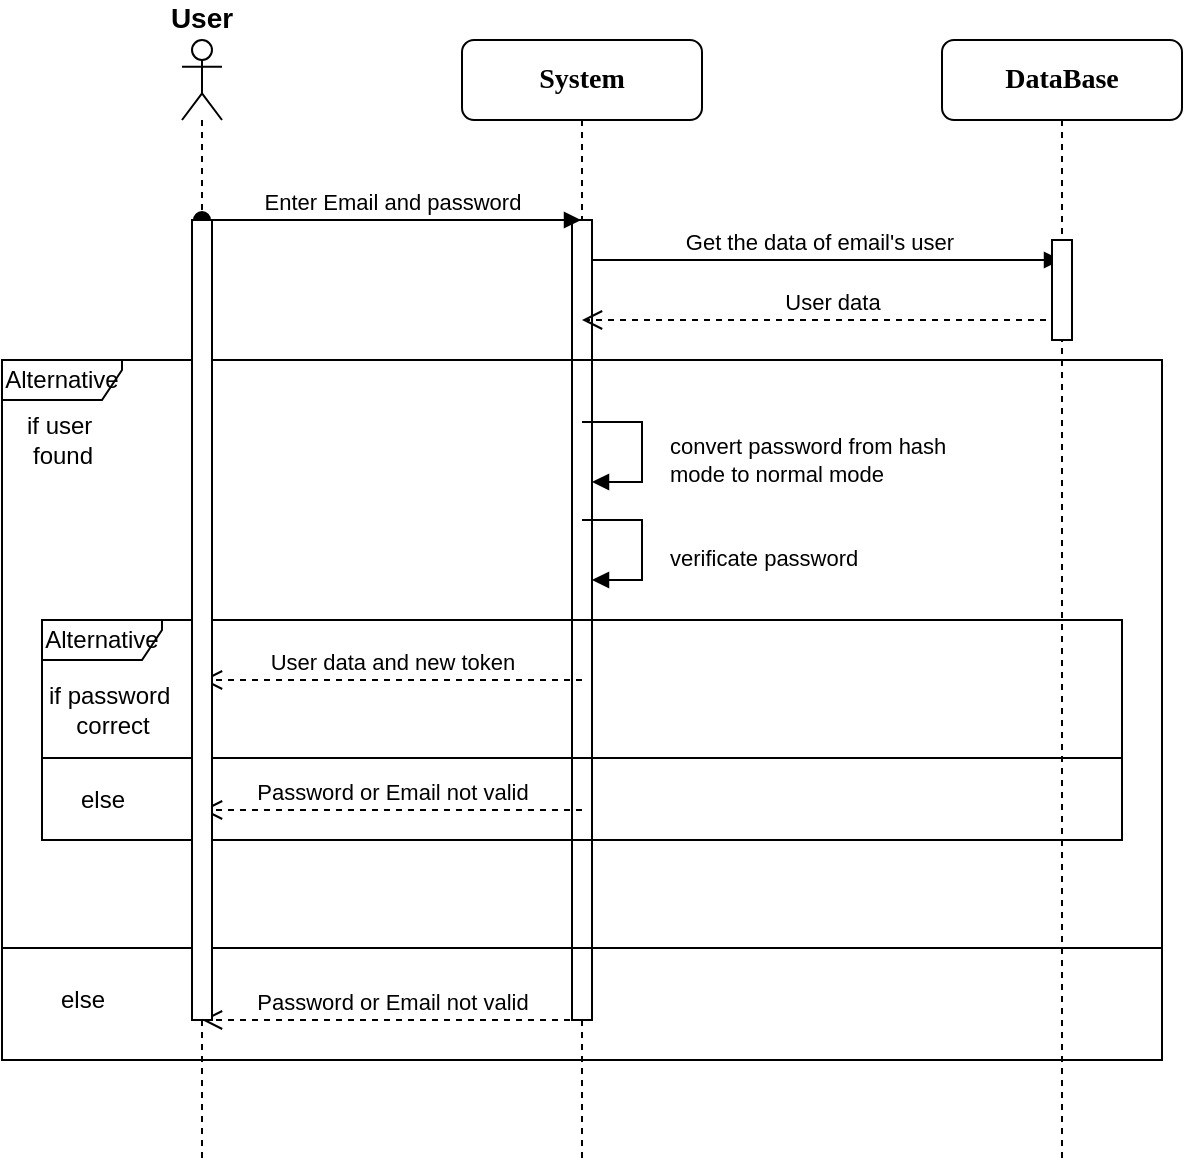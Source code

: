 <mxfile version="21.2.8" type="device" pages="7">
  <diagram name="Login" id="13e1069c-82ec-6db2-03f1-153e76fe0fe0">
    <mxGraphModel dx="1050" dy="621" grid="1" gridSize="10" guides="1" tooltips="1" connect="1" arrows="1" fold="1" page="1" pageScale="1" pageWidth="1100" pageHeight="850" background="none" math="0" shadow="0">
      <root>
        <mxCell id="0" />
        <mxCell id="1" parent="0" />
        <mxCell id="7baba1c4bc27f4b0-8" value="System" style="shape=umlLifeline;perimeter=lifelinePerimeter;whiteSpace=wrap;html=1;container=1;collapsible=0;recursiveResize=0;outlineConnect=0;rounded=1;shadow=0;comic=0;labelBackgroundColor=none;strokeWidth=1;fontFamily=Verdana;fontSize=14;align=center;fontStyle=1" parent="1" vertex="1">
          <mxGeometry x="485" y="50" width="120" height="560" as="geometry" />
        </mxCell>
        <mxCell id="TZedvn9IKJOcEM5RKH2i-5" value="Get the data of email&#39;s user&amp;nbsp;" style="html=1;verticalAlign=bottom;startArrow=oval;startFill=1;endArrow=block;startSize=8;edgeStyle=elbowEdgeStyle;elbow=vertical;curved=0;rounded=0;" parent="7baba1c4bc27f4b0-8" target="TZedvn9IKJOcEM5RKH2i-2" edge="1">
          <mxGeometry width="60" relative="1" as="geometry">
            <mxPoint x="60" y="110" as="sourcePoint" />
            <mxPoint x="120" y="110" as="targetPoint" />
          </mxGeometry>
        </mxCell>
        <mxCell id="LeWGH8-68JFGQ0QqCgBU-5" value="" style="html=1;points=[];perimeter=orthogonalPerimeter;outlineConnect=0;targetShapes=umlLifeline;portConstraint=eastwest;newEdgeStyle={&quot;edgeStyle&quot;:&quot;elbowEdgeStyle&quot;,&quot;elbow&quot;:&quot;vertical&quot;,&quot;curved&quot;:0,&quot;rounded&quot;:0};" parent="7baba1c4bc27f4b0-8" vertex="1">
          <mxGeometry x="55" y="90" width="10" height="400" as="geometry" />
        </mxCell>
        <mxCell id="TZedvn9IKJOcEM5RKH2i-2" value="DataBase" style="shape=umlLifeline;perimeter=lifelinePerimeter;whiteSpace=wrap;html=1;container=1;collapsible=0;recursiveResize=0;outlineConnect=0;rounded=1;shadow=0;comic=0;labelBackgroundColor=none;strokeWidth=1;fontFamily=Verdana;fontSize=14;align=center;fontStyle=1" parent="1" vertex="1">
          <mxGeometry x="725" y="50" width="120" height="560" as="geometry" />
        </mxCell>
        <mxCell id="TZedvn9IKJOcEM5RKH2i-11" value="User data" style="html=1;verticalAlign=bottom;endArrow=open;dashed=1;endSize=8;edgeStyle=elbowEdgeStyle;elbow=vertical;curved=0;rounded=0;" parent="TZedvn9IKJOcEM5RKH2i-2" target="7baba1c4bc27f4b0-8" edge="1">
          <mxGeometry relative="1" as="geometry">
            <mxPoint x="60" y="150" as="sourcePoint" />
            <mxPoint x="-10" y="280" as="targetPoint" />
            <Array as="points">
              <mxPoint x="-90" y="140" />
              <mxPoint x="-110" y="130" />
              <mxPoint x="-30" y="160" />
              <mxPoint x="-60" y="150" />
            </Array>
          </mxGeometry>
        </mxCell>
        <mxCell id="LeWGH8-68JFGQ0QqCgBU-6" value="" style="html=1;points=[];perimeter=orthogonalPerimeter;outlineConnect=0;targetShapes=umlLifeline;portConstraint=eastwest;newEdgeStyle={&quot;edgeStyle&quot;:&quot;elbowEdgeStyle&quot;,&quot;elbow&quot;:&quot;vertical&quot;,&quot;curved&quot;:0,&quot;rounded&quot;:0};" parent="TZedvn9IKJOcEM5RKH2i-2" vertex="1">
          <mxGeometry x="55" y="100" width="10" height="50" as="geometry" />
        </mxCell>
        <mxCell id="TZedvn9IKJOcEM5RKH2i-4" value="Enter Email and password" style="html=1;verticalAlign=bottom;startArrow=oval;startFill=1;endArrow=block;startSize=8;edgeStyle=elbowEdgeStyle;elbow=vertical;curved=0;rounded=0;" parent="1" target="7baba1c4bc27f4b0-8" edge="1">
          <mxGeometry width="60" relative="1" as="geometry">
            <mxPoint x="355" y="140" as="sourcePoint" />
            <mxPoint x="415" y="140" as="targetPoint" />
          </mxGeometry>
        </mxCell>
        <mxCell id="TZedvn9IKJOcEM5RKH2i-8" value="Alternative" style="shape=umlFrame;whiteSpace=wrap;html=1;pointerEvents=0;width=60;height=20;fillColor=none;" parent="1" vertex="1">
          <mxGeometry x="255" y="210" width="580" height="350" as="geometry" />
        </mxCell>
        <mxCell id="TZedvn9IKJOcEM5RKH2i-9" value="" style="line;strokeWidth=1;fillColor=none;align=left;verticalAlign=middle;spacingTop=-1;spacingLeft=3;spacingRight=3;rotatable=0;labelPosition=right;points=[];portConstraint=eastwest;strokeColor=inherit;" parent="1" vertex="1">
          <mxGeometry x="255" y="500" width="580" height="8" as="geometry" />
        </mxCell>
        <mxCell id="TZedvn9IKJOcEM5RKH2i-10" value="if user&amp;nbsp;&lt;br&gt;found" style="text;html=1;align=center;verticalAlign=middle;resizable=0;points=[];autosize=1;strokeColor=none;fillColor=none;" parent="1" vertex="1">
          <mxGeometry x="255" y="230" width="60" height="40" as="geometry" />
        </mxCell>
        <mxCell id="TZedvn9IKJOcEM5RKH2i-13" value="convert password from hash&lt;br&gt;mode to normal mode" style="html=1;align=left;spacingLeft=2;endArrow=block;rounded=0;edgeStyle=orthogonalEdgeStyle;curved=0;rounded=0;" parent="1" edge="1">
          <mxGeometry x="0.153" y="10" relative="1" as="geometry">
            <mxPoint x="545" y="241" as="sourcePoint" />
            <Array as="points">
              <mxPoint x="575" y="241" />
              <mxPoint x="575" y="271" />
            </Array>
            <mxPoint x="550" y="271" as="targetPoint" />
            <mxPoint as="offset" />
          </mxGeometry>
        </mxCell>
        <mxCell id="TZedvn9IKJOcEM5RKH2i-14" value="verificate password" style="html=1;align=left;spacingLeft=2;endArrow=block;rounded=0;edgeStyle=orthogonalEdgeStyle;curved=0;rounded=0;" parent="1" edge="1">
          <mxGeometry x="0.153" y="10" relative="1" as="geometry">
            <mxPoint x="545" y="290" as="sourcePoint" />
            <Array as="points">
              <mxPoint x="575" y="290" />
              <mxPoint x="575" y="320" />
            </Array>
            <mxPoint x="550" y="320" as="targetPoint" />
            <mxPoint as="offset" />
          </mxGeometry>
        </mxCell>
        <mxCell id="TZedvn9IKJOcEM5RKH2i-18" value="Alternative" style="shape=umlFrame;whiteSpace=wrap;html=1;pointerEvents=0;width=60;height=20;fillColor=none;" parent="1" vertex="1">
          <mxGeometry x="275" y="340" width="540" height="110" as="geometry" />
        </mxCell>
        <mxCell id="TZedvn9IKJOcEM5RKH2i-19" value="if password&amp;nbsp;&lt;br&gt;correct" style="text;html=1;align=center;verticalAlign=middle;resizable=0;points=[];autosize=1;strokeColor=none;fillColor=none;" parent="1" vertex="1">
          <mxGeometry x="265" y="365" width="90" height="40" as="geometry" />
        </mxCell>
        <mxCell id="TZedvn9IKJOcEM5RKH2i-21" value="User data and new token" style="html=1;verticalAlign=bottom;endArrow=open;dashed=1;endSize=8;edgeStyle=elbowEdgeStyle;elbow=vertical;curved=0;rounded=0;" parent="1" target="TZedvn9IKJOcEM5RKH2i-19" edge="1">
          <mxGeometry relative="1" as="geometry">
            <mxPoint x="545" y="370" as="sourcePoint" />
            <mxPoint x="355" y="390" as="targetPoint" />
            <Array as="points">
              <mxPoint x="525" y="370" />
              <mxPoint x="495" y="390" />
              <mxPoint x="465" y="380" />
            </Array>
          </mxGeometry>
        </mxCell>
        <mxCell id="TZedvn9IKJOcEM5RKH2i-22" value="" style="line;strokeWidth=1;fillColor=none;align=left;verticalAlign=middle;spacingTop=-1;spacingLeft=3;spacingRight=3;rotatable=0;labelPosition=right;points=[];portConstraint=eastwest;strokeColor=inherit;" parent="1" vertex="1">
          <mxGeometry x="275" y="405" width="540" height="8" as="geometry" />
        </mxCell>
        <mxCell id="TZedvn9IKJOcEM5RKH2i-23" value="else" style="text;html=1;align=center;verticalAlign=middle;resizable=0;points=[];autosize=1;strokeColor=none;fillColor=none;" parent="1" vertex="1">
          <mxGeometry x="280" y="415" width="50" height="30" as="geometry" />
        </mxCell>
        <mxCell id="TZedvn9IKJOcEM5RKH2i-24" value="Password or Email not valid" style="html=1;verticalAlign=bottom;endArrow=open;dashed=1;endSize=8;edgeStyle=elbowEdgeStyle;elbow=vertical;curved=0;rounded=0;" parent="1" edge="1">
          <mxGeometry relative="1" as="geometry">
            <mxPoint x="545" y="435" as="sourcePoint" />
            <mxPoint x="355" y="435" as="targetPoint" />
            <Array as="points">
              <mxPoint x="525" y="435" />
              <mxPoint x="495" y="455" />
              <mxPoint x="465" y="445" />
            </Array>
          </mxGeometry>
        </mxCell>
        <mxCell id="TZedvn9IKJOcEM5RKH2i-25" value="else" style="text;html=1;align=center;verticalAlign=middle;resizable=0;points=[];autosize=1;strokeColor=none;fillColor=none;" parent="1" vertex="1">
          <mxGeometry x="270" y="515" width="50" height="30" as="geometry" />
        </mxCell>
        <mxCell id="TZedvn9IKJOcEM5RKH2i-26" value="Password or Email not valid" style="html=1;verticalAlign=bottom;endArrow=open;dashed=1;endSize=8;edgeStyle=elbowEdgeStyle;elbow=vertical;curved=0;rounded=0;" parent="1" edge="1">
          <mxGeometry relative="1" as="geometry">
            <mxPoint x="545" y="540" as="sourcePoint" />
            <mxPoint x="355" y="540" as="targetPoint" />
            <Array as="points">
              <mxPoint x="525" y="540" />
              <mxPoint x="495" y="560" />
              <mxPoint x="465" y="550" />
            </Array>
          </mxGeometry>
        </mxCell>
        <mxCell id="LeWGH8-68JFGQ0QqCgBU-3" value="User" style="shape=umlLifeline;perimeter=lifelinePerimeter;whiteSpace=wrap;html=1;container=1;dropTarget=0;collapsible=0;recursiveResize=0;outlineConnect=0;portConstraint=eastwest;newEdgeStyle={&quot;edgeStyle&quot;:&quot;elbowEdgeStyle&quot;,&quot;elbow&quot;:&quot;vertical&quot;,&quot;curved&quot;:0,&quot;rounded&quot;:0};participant=umlActor;labelPosition=center;verticalLabelPosition=top;align=center;verticalAlign=bottom;fontSize=14;fontStyle=1" parent="1" vertex="1">
          <mxGeometry x="345" y="50" width="20" height="560" as="geometry" />
        </mxCell>
        <mxCell id="LeWGH8-68JFGQ0QqCgBU-4" value="" style="html=1;points=[];perimeter=orthogonalPerimeter;outlineConnect=0;targetShapes=umlLifeline;portConstraint=eastwest;newEdgeStyle={&quot;edgeStyle&quot;:&quot;elbowEdgeStyle&quot;,&quot;elbow&quot;:&quot;vertical&quot;,&quot;curved&quot;:0,&quot;rounded&quot;:0};" parent="LeWGH8-68JFGQ0QqCgBU-3" vertex="1">
          <mxGeometry x="5" y="90" width="10" height="400" as="geometry" />
        </mxCell>
      </root>
    </mxGraphModel>
  </diagram>
  <diagram id="1tqAoHIc7nHf9wXW2dUi" name="Sign Up">
    <mxGraphModel dx="1050" dy="621" grid="1" gridSize="10" guides="1" tooltips="1" connect="1" arrows="1" fold="1" page="1" pageScale="1" pageWidth="850" pageHeight="1100" math="0" shadow="0">
      <root>
        <mxCell id="0" />
        <mxCell id="1" parent="0" />
        <mxCell id="xj2XfUdatpf9Chig9KR1-1" value="System" style="shape=umlLifeline;perimeter=lifelinePerimeter;whiteSpace=wrap;html=1;container=1;collapsible=0;recursiveResize=0;outlineConnect=0;rounded=1;shadow=0;comic=0;labelBackgroundColor=none;strokeWidth=1;fontFamily=Verdana;fontSize=14;align=center;fontStyle=1" parent="1" vertex="1">
          <mxGeometry x="400" y="40" width="120" height="890" as="geometry" />
        </mxCell>
        <mxCell id="T8oo0bxO5PLVRRJJ9AvK-4" value="Check if the email or phone number is exist" style="html=1;verticalAlign=bottom;endArrow=block;edgeStyle=elbowEdgeStyle;elbow=vertical;curved=0;rounded=0;" parent="xj2XfUdatpf9Chig9KR1-1" target="vviH-1CBvn11tJ5UOd3F-2" edge="1">
          <mxGeometry width="80" relative="1" as="geometry">
            <mxPoint x="60" y="90" as="sourcePoint" />
            <mxPoint x="290" y="100" as="targetPoint" />
            <Array as="points">
              <mxPoint x="100" y="100" />
            </Array>
          </mxGeometry>
        </mxCell>
        <mxCell id="xj2XfUdatpf9Chig9KR1-4" value="DataBase" style="shape=umlLifeline;perimeter=lifelinePerimeter;whiteSpace=wrap;html=1;container=1;collapsible=0;recursiveResize=0;outlineConnect=0;rounded=1;shadow=0;comic=0;labelBackgroundColor=none;strokeWidth=1;fontFamily=Verdana;fontSize=14;align=center;fontStyle=1" parent="1" vertex="1">
          <mxGeometry x="640" y="40" width="120" height="890" as="geometry" />
        </mxCell>
        <mxCell id="vviH-1CBvn11tJ5UOd3F-2" value="" style="html=1;points=[];perimeter=orthogonalPerimeter;outlineConnect=0;targetShapes=umlLifeline;portConstraint=eastwest;newEdgeStyle={&quot;edgeStyle&quot;:&quot;elbowEdgeStyle&quot;,&quot;elbow&quot;:&quot;vertical&quot;,&quot;curved&quot;:0,&quot;rounded&quot;:0};" vertex="1" parent="xj2XfUdatpf9Chig9KR1-4">
          <mxGeometry x="55" y="80" width="10" height="60" as="geometry" />
        </mxCell>
        <mxCell id="xj2XfUdatpf9Chig9KR1-21" value="User" style="shape=umlLifeline;perimeter=lifelinePerimeter;whiteSpace=wrap;html=1;container=1;dropTarget=0;collapsible=0;recursiveResize=0;outlineConnect=0;portConstraint=eastwest;newEdgeStyle={&quot;edgeStyle&quot;:&quot;elbowEdgeStyle&quot;,&quot;elbow&quot;:&quot;vertical&quot;,&quot;curved&quot;:0,&quot;rounded&quot;:0};participant=umlActor;labelPosition=center;verticalLabelPosition=top;align=center;verticalAlign=bottom;fontSize=14;fontStyle=1" parent="1" vertex="1">
          <mxGeometry x="260" y="40" width="20" height="890" as="geometry" />
        </mxCell>
        <mxCell id="vviH-1CBvn11tJ5UOd3F-7" value="" style="html=1;points=[];perimeter=orthogonalPerimeter;outlineConnect=0;targetShapes=umlLifeline;portConstraint=eastwest;newEdgeStyle={&quot;edgeStyle&quot;:&quot;elbowEdgeStyle&quot;,&quot;elbow&quot;:&quot;vertical&quot;,&quot;curved&quot;:0,&quot;rounded&quot;:0};" vertex="1" parent="xj2XfUdatpf9Chig9KR1-21">
          <mxGeometry x="5" y="200" width="10" height="50" as="geometry" />
        </mxCell>
        <mxCell id="vviH-1CBvn11tJ5UOd3F-8" value="" style="html=1;points=[];perimeter=orthogonalPerimeter;outlineConnect=0;targetShapes=umlLifeline;portConstraint=eastwest;newEdgeStyle={&quot;edgeStyle&quot;:&quot;elbowEdgeStyle&quot;,&quot;elbow&quot;:&quot;vertical&quot;,&quot;curved&quot;:0,&quot;rounded&quot;:0};" vertex="1" parent="xj2XfUdatpf9Chig9KR1-21">
          <mxGeometry x="5" y="330" width="10" height="20" as="geometry" />
        </mxCell>
        <mxCell id="vviH-1CBvn11tJ5UOd3F-10" value="" style="html=1;points=[];perimeter=orthogonalPerimeter;outlineConnect=0;targetShapes=umlLifeline;portConstraint=eastwest;newEdgeStyle={&quot;edgeStyle&quot;:&quot;elbowEdgeStyle&quot;,&quot;elbow&quot;:&quot;vertical&quot;,&quot;curved&quot;:0,&quot;rounded&quot;:0};" vertex="1" parent="xj2XfUdatpf9Chig9KR1-21">
          <mxGeometry x="5" y="680" width="10" height="80" as="geometry" />
        </mxCell>
        <mxCell id="vviH-1CBvn11tJ5UOd3F-11" value="" style="html=1;points=[];perimeter=orthogonalPerimeter;outlineConnect=0;targetShapes=umlLifeline;portConstraint=eastwest;newEdgeStyle={&quot;edgeStyle&quot;:&quot;elbowEdgeStyle&quot;,&quot;elbow&quot;:&quot;vertical&quot;,&quot;curved&quot;:0,&quot;rounded&quot;:0};" vertex="1" parent="xj2XfUdatpf9Chig9KR1-21">
          <mxGeometry x="5" y="810" width="10" height="70" as="geometry" />
        </mxCell>
        <mxCell id="aWNDgp65KyGc5uA8GhTP-1" value="Admin" style="shape=umlLifeline;perimeter=lifelinePerimeter;whiteSpace=wrap;html=1;container=1;dropTarget=0;collapsible=0;recursiveResize=0;outlineConnect=0;portConstraint=eastwest;newEdgeStyle={&quot;edgeStyle&quot;:&quot;elbowEdgeStyle&quot;,&quot;elbow&quot;:&quot;vertical&quot;,&quot;curved&quot;:0,&quot;rounded&quot;:0};participant=umlActor;labelPosition=center;verticalLabelPosition=top;align=center;verticalAlign=bottom;fontSize=14;fontStyle=1" parent="1" vertex="1">
          <mxGeometry x="130" y="40" width="20" height="890" as="geometry" />
        </mxCell>
        <mxCell id="vviH-1CBvn11tJ5UOd3F-1" value="" style="html=1;points=[];perimeter=orthogonalPerimeter;outlineConnect=0;targetShapes=umlLifeline;portConstraint=eastwest;newEdgeStyle={&quot;edgeStyle&quot;:&quot;elbowEdgeStyle&quot;,&quot;elbow&quot;:&quot;vertical&quot;,&quot;curved&quot;:0,&quot;rounded&quot;:0};" vertex="1" parent="aWNDgp65KyGc5uA8GhTP-1">
          <mxGeometry x="5" y="360" width="10" height="60" as="geometry" />
        </mxCell>
        <mxCell id="T8oo0bxO5PLVRRJJ9AvK-1" value="Submit Sign Up Form" style="html=1;verticalAlign=bottom;endArrow=block;edgeStyle=elbowEdgeStyle;elbow=vertical;curved=0;rounded=0;" parent="1" edge="1" source="vviH-1CBvn11tJ5UOd3F-5">
          <mxGeometry width="80" relative="1" as="geometry">
            <mxPoint x="275" y="120" as="sourcePoint" />
            <mxPoint x="455" y="120" as="targetPoint" />
            <Array as="points">
              <mxPoint x="330" y="120" />
              <mxPoint x="330" y="130" />
            </Array>
          </mxGeometry>
        </mxCell>
        <mxCell id="vTvHZ4YPQ9H4EjFec7VD-1" value="Alternative" style="shape=umlFrame;whiteSpace=wrap;html=1;pointerEvents=0;width=60;height=20;fillColor=none;" parent="1" vertex="1">
          <mxGeometry x="10" y="190" width="930" height="740" as="geometry" />
        </mxCell>
        <mxCell id="Ocf_OSUW6blsIe8B5CMG-1" value="" style="html=1;verticalAlign=bottom;endArrow=open;dashed=1;endSize=8;edgeStyle=elbowEdgeStyle;elbow=vertical;curved=0;rounded=0;" parent="1" source="vviH-1CBvn11tJ5UOd3F-2" target="xj2XfUdatpf9Chig9KR1-1" edge="1">
          <mxGeometry relative="1" as="geometry">
            <mxPoint x="680" y="170" as="sourcePoint" />
            <mxPoint x="620" y="150" as="targetPoint" />
            <Array as="points">
              <mxPoint x="660" y="170" />
            </Array>
          </mxGeometry>
        </mxCell>
        <mxCell id="Ocf_OSUW6blsIe8B5CMG-3" value="data status" style="edgeLabel;html=1;align=center;verticalAlign=middle;resizable=0;points=[];" parent="Ocf_OSUW6blsIe8B5CMG-1" vertex="1" connectable="0">
          <mxGeometry x="0.124" y="-4" relative="1" as="geometry">
            <mxPoint x="-3" y="-6" as="offset" />
          </mxGeometry>
        </mxCell>
        <mxCell id="VUbDMhRE1DIRWj4fYczm-1" value="if data&amp;nbsp;&lt;br&gt;&amp;nbsp;is not exist" style="text;html=1;align=center;verticalAlign=middle;resizable=0;points=[];autosize=1;strokeColor=none;fillColor=none;" parent="1" vertex="1">
          <mxGeometry x="20" y="220" width="80" height="40" as="geometry" />
        </mxCell>
        <mxCell id="iLW44EqB4O5eQf5wv2gK-1" value="convert password from normal mode&lt;br&gt;&amp;nbsp;to hash mode&amp;nbsp;" style="html=1;align=left;spacingLeft=2;endArrow=block;rounded=0;edgeStyle=orthogonalEdgeStyle;curved=0;rounded=0;" parent="1" edge="1">
          <mxGeometry x="0.153" y="10" relative="1" as="geometry">
            <mxPoint x="460" y="490" as="sourcePoint" />
            <Array as="points">
              <mxPoint x="490" y="490" />
              <mxPoint x="490" y="520" />
            </Array>
            <mxPoint x="480" y="520" as="targetPoint" />
            <mxPoint as="offset" />
          </mxGeometry>
        </mxCell>
        <mxCell id="y6YuYc3HclGKTsyM-z8C-1" value="Creating Accout Requset" style="html=1;verticalAlign=bottom;endArrow=block;edgeStyle=elbowEdgeStyle;elbow=vertical;curved=0;rounded=0;" parent="1" edge="1">
          <mxGeometry width="80" relative="1" as="geometry">
            <mxPoint x="460" y="410" as="sourcePoint" />
            <mxPoint x="150" y="410" as="targetPoint" />
            <Array as="points">
              <mxPoint x="380.5" y="410" />
              <mxPoint x="410.5" y="400" />
              <mxPoint x="430.5" y="380" />
              <mxPoint x="390.5" y="440" />
              <mxPoint x="350.5" y="400" />
              <mxPoint x="330.5" y="380" />
            </Array>
          </mxGeometry>
        </mxCell>
        <mxCell id="y6YuYc3HclGKTsyM-z8C-2" value="Accept status" style="html=1;verticalAlign=bottom;endArrow=block;edgeStyle=elbowEdgeStyle;elbow=vertical;curved=0;rounded=0;dashed=1;" parent="1" target="xj2XfUdatpf9Chig9KR1-1" edge="1">
          <mxGeometry width="80" relative="1" as="geometry">
            <mxPoint x="150" y="450" as="sourcePoint" />
            <mxPoint x="459.5" y="670" as="targetPoint" />
            <Array as="points">
              <mxPoint x="380" y="450" />
              <mxPoint x="310" y="670" />
              <mxPoint x="380" y="700" />
              <mxPoint x="420" y="660" />
              <mxPoint x="350" y="650" />
              <mxPoint x="410" y="630" />
            </Array>
          </mxGeometry>
        </mxCell>
        <mxCell id="y6YuYc3HclGKTsyM-z8C-3" value="Wait Admin accept to create account" style="html=1;verticalAlign=bottom;endArrow=block;edgeStyle=elbowEdgeStyle;elbow=vertical;curved=0;rounded=0;dashed=1;" parent="1" edge="1" source="xj2XfUdatpf9Chig9KR1-1">
          <mxGeometry width="80" relative="1" as="geometry">
            <mxPoint x="450" y="380" as="sourcePoint" />
            <mxPoint x="280" y="380" as="targetPoint" />
            <Array as="points">
              <mxPoint x="370" y="380" />
              <mxPoint x="350" y="310" />
              <mxPoint x="330" y="290" />
            </Array>
          </mxGeometry>
        </mxCell>
        <mxCell id="y6YuYc3HclGKTsyM-z8C-4" value="Alternative" style="shape=umlFrame;whiteSpace=wrap;html=1;pointerEvents=0;width=70;height=20;" parent="1" vertex="1">
          <mxGeometry x="60" y="470" width="680" height="180" as="geometry" />
        </mxCell>
        <mxCell id="y6YuYc3HclGKTsyM-z8C-5" value="&lt;span style=&quot;color: rgb(0, 0, 0); font-family: Helvetica; font-size: 12px; font-style: normal; font-variant-ligatures: normal; font-variant-caps: normal; font-weight: 400; letter-spacing: normal; orphans: 2; text-align: center; text-indent: 0px; text-transform: none; widows: 2; word-spacing: 0px; -webkit-text-stroke-width: 0px; background-color: rgb(251, 251, 251); text-decoration-thickness: initial; text-decoration-style: initial; text-decoration-color: initial; float: none; display: inline !important;&quot;&gt;If Admin&lt;/span&gt;&lt;br style=&quot;border-color: var(--border-color); color: rgb(0, 0, 0); font-family: Helvetica; font-size: 12px; font-style: normal; font-variant-ligatures: normal; font-variant-caps: normal; font-weight: 400; letter-spacing: normal; orphans: 2; text-align: center; text-indent: 0px; text-transform: none; widows: 2; word-spacing: 0px; -webkit-text-stroke-width: 0px; background-color: rgb(251, 251, 251); text-decoration-thickness: initial; text-decoration-style: initial; text-decoration-color: initial;&quot;&gt;Accept" style="text;whiteSpace=wrap;html=1;" parent="1" vertex="1">
          <mxGeometry x="70" y="510" width="70" height="40" as="geometry" />
        </mxCell>
        <mxCell id="y6YuYc3HclGKTsyM-z8C-7" value="Store New User Data" style="html=1;verticalAlign=bottom;endArrow=block;edgeStyle=elbowEdgeStyle;elbow=vertical;curved=0;rounded=0;" parent="1" edge="1">
          <mxGeometry width="80" relative="1" as="geometry">
            <mxPoint x="460" y="549" as="sourcePoint" />
            <mxPoint x="690" y="549" as="targetPoint" />
          </mxGeometry>
        </mxCell>
        <mxCell id="y6YuYc3HclGKTsyM-z8C-8" value="Send Accept&lt;br&gt;Message to user&#39;s email" style="html=1;verticalAlign=bottom;endArrow=open;dashed=1;endSize=8;edgeStyle=elbowEdgeStyle;elbow=vertical;curved=0;rounded=0;" parent="1" edge="1">
          <mxGeometry relative="1" as="geometry">
            <mxPoint x="460" y="570" as="sourcePoint" />
            <mxPoint x="280" y="570" as="targetPoint" />
          </mxGeometry>
        </mxCell>
        <mxCell id="y6YuYc3HclGKTsyM-z8C-10" value="&lt;div style=&quot;text-align: center;&quot;&gt;&lt;span style=&quot;background-color: initial;&quot;&gt;else&lt;/span&gt;&lt;/div&gt;" style="text;whiteSpace=wrap;html=1;" parent="1" vertex="1">
          <mxGeometry x="80" y="610" width="30" height="30" as="geometry" />
        </mxCell>
        <mxCell id="y6YuYc3HclGKTsyM-z8C-11" value="Send Reject&lt;br style=&quot;border-color: var(--border-color);&quot;&gt;Message to user&#39;s email" style="html=1;verticalAlign=bottom;endArrow=open;dashed=1;endSize=8;edgeStyle=elbowEdgeStyle;elbow=vertical;curved=0;rounded=0;" parent="1" edge="1">
          <mxGeometry relative="1" as="geometry">
            <mxPoint x="460" y="624.5" as="sourcePoint" />
            <mxPoint x="280" y="625" as="targetPoint" />
          </mxGeometry>
        </mxCell>
        <mxCell id="y6YuYc3HclGKTsyM-z8C-13" value="" style="line;strokeWidth=1;fillColor=none;align=left;verticalAlign=middle;spacingTop=-1;spacingLeft=3;spacingRight=3;rotatable=0;labelPosition=right;points=[];portConstraint=eastwest;strokeColor=inherit;" parent="1" vertex="1">
          <mxGeometry x="30" y="700" width="880" height="8" as="geometry" />
        </mxCell>
        <mxCell id="y6YuYc3HclGKTsyM-z8C-14" value="&lt;div style=&quot;text-align: center;&quot;&gt;&lt;span style=&quot;background-color: initial;&quot;&gt;else&lt;/span&gt;&lt;/div&gt;" style="text;whiteSpace=wrap;html=1;" parent="1" vertex="1">
          <mxGeometry x="60" y="870" width="30" height="30" as="geometry" />
        </mxCell>
        <mxCell id="y6YuYc3HclGKTsyM-z8C-15" value="This email is exist" style="html=1;verticalAlign=bottom;endArrow=open;dashed=1;endSize=8;edgeStyle=elbowEdgeStyle;elbow=vertical;curved=0;rounded=0;" parent="1" edge="1">
          <mxGeometry x="0.005" relative="1" as="geometry">
            <mxPoint x="460" y="870" as="sourcePoint" />
            <mxPoint x="280" y="870" as="targetPoint" />
            <mxPoint as="offset" />
          </mxGeometry>
        </mxCell>
        <mxCell id="E_RyvhXzUGxyqmnwsGxd-1" value="Verification&lt;br&gt;Platform" style="shape=umlLifeline;perimeter=lifelinePerimeter;whiteSpace=wrap;html=1;container=1;collapsible=0;recursiveResize=0;outlineConnect=0;rounded=1;shadow=0;comic=0;labelBackgroundColor=none;strokeWidth=1;fontFamily=Verdana;fontSize=14;align=center;fontStyle=1" vertex="1" parent="1">
          <mxGeometry x="820" y="40" width="120" height="890" as="geometry" />
        </mxCell>
        <mxCell id="E_RyvhXzUGxyqmnwsGxd-17" value="Verification Code" style="html=1;verticalAlign=bottom;endArrow=open;dashed=1;endSize=8;edgeStyle=elbowEdgeStyle;elbow=vertical;curved=0;rounded=0;" edge="1" parent="E_RyvhXzUGxyqmnwsGxd-1">
          <mxGeometry x="0.005" relative="1" as="geometry">
            <mxPoint x="50" y="210" as="sourcePoint" />
            <mxPoint x="-545" y="210" as="targetPoint" />
            <mxPoint as="offset" />
            <Array as="points">
              <mxPoint x="-260" y="210" />
            </Array>
          </mxGeometry>
        </mxCell>
        <mxCell id="vviH-1CBvn11tJ5UOd3F-4" value="" style="html=1;points=[];perimeter=orthogonalPerimeter;outlineConnect=0;targetShapes=umlLifeline;portConstraint=eastwest;newEdgeStyle={&quot;edgeStyle&quot;:&quot;elbowEdgeStyle&quot;,&quot;elbow&quot;:&quot;vertical&quot;,&quot;curved&quot;:0,&quot;rounded&quot;:0};" vertex="1" parent="E_RyvhXzUGxyqmnwsGxd-1">
          <mxGeometry x="55" y="170" width="10" height="130" as="geometry" />
        </mxCell>
        <mxCell id="E_RyvhXzUGxyqmnwsGxd-5" value="request a verification for user data" style="html=1;verticalAlign=bottom;endArrow=block;edgeStyle=elbowEdgeStyle;elbow=vertical;curved=0;rounded=0;" edge="1" parent="1">
          <mxGeometry x="0.037" width="80" relative="1" as="geometry">
            <mxPoint x="465" y="220" as="sourcePoint" />
            <mxPoint x="870" y="220" as="targetPoint" />
            <Array as="points">
              <mxPoint x="610" y="220" />
            </Array>
            <mxPoint as="offset" />
          </mxGeometry>
        </mxCell>
        <mxCell id="E_RyvhXzUGxyqmnwsGxd-19" value="subit verification code" style="html=1;verticalAlign=bottom;endArrow=block;edgeStyle=elbowEdgeStyle;elbow=vertical;curved=0;rounded=0;" edge="1" parent="1">
          <mxGeometry width="80" relative="1" as="geometry">
            <mxPoint x="280" y="280" as="sourcePoint" />
            <mxPoint x="460" y="280" as="targetPoint" />
            <Array as="points">
              <mxPoint x="335" y="280" />
              <mxPoint x="335" y="290" />
            </Array>
            <mxPoint as="offset" />
          </mxGeometry>
        </mxCell>
        <mxCell id="E_RyvhXzUGxyqmnwsGxd-20" value="check if verification code status" style="html=1;verticalAlign=bottom;endArrow=block;edgeStyle=elbowEdgeStyle;elbow=vertical;curved=0;rounded=0;" edge="1" parent="1">
          <mxGeometry x="0.037" width="80" relative="1" as="geometry">
            <mxPoint x="460" y="300" as="sourcePoint" />
            <mxPoint x="870" y="300" as="targetPoint" />
            <Array as="points">
              <mxPoint x="605" y="300" />
            </Array>
            <mxPoint as="offset" />
          </mxGeometry>
        </mxCell>
        <mxCell id="E_RyvhXzUGxyqmnwsGxd-21" value="" style="line;strokeWidth=1;fillColor=none;align=left;verticalAlign=middle;spacingTop=-1;spacingLeft=3;spacingRight=3;rotatable=0;labelPosition=right;points=[];portConstraint=eastwest;strokeColor=inherit;" vertex="1" parent="1">
          <mxGeometry x="60" y="580" width="680" height="8" as="geometry" />
        </mxCell>
        <mxCell id="E_RyvhXzUGxyqmnwsGxd-22" value="verifcation code status" style="html=1;verticalAlign=bottom;endArrow=open;dashed=1;endSize=8;edgeStyle=elbowEdgeStyle;elbow=vertical;curved=0;rounded=0;" edge="1" parent="1" target="xj2XfUdatpf9Chig9KR1-1">
          <mxGeometry x="0.005" relative="1" as="geometry">
            <mxPoint x="870" y="330" as="sourcePoint" />
            <mxPoint x="270" y="350" as="targetPoint" />
            <mxPoint as="offset" />
            <Array as="points">
              <mxPoint x="770" y="330" />
              <mxPoint x="555" y="350" />
            </Array>
          </mxGeometry>
        </mxCell>
        <mxCell id="E_RyvhXzUGxyqmnwsGxd-23" value="Alternative" style="shape=umlFrame;whiteSpace=wrap;html=1;pointerEvents=0;width=70;height=20;" vertex="1" parent="1">
          <mxGeometry x="30" y="350" width="880" height="470" as="geometry" />
        </mxCell>
        <mxCell id="E_RyvhXzUGxyqmnwsGxd-24" value="&lt;span style=&quot;color: rgb(0, 0, 0); font-family: Helvetica; font-size: 12px; font-style: normal; font-variant-ligatures: normal; font-variant-caps: normal; font-weight: 400; letter-spacing: normal; orphans: 2; text-align: center; text-indent: 0px; text-transform: none; widows: 2; word-spacing: 0px; -webkit-text-stroke-width: 0px; background-color: rgb(251, 251, 251); text-decoration-thickness: initial; text-decoration-style: initial; text-decoration-color: initial; float: none; display: inline !important;&quot;&gt;If code&amp;nbsp;&lt;/span&gt;&lt;br style=&quot;border-color: var(--border-color); color: rgb(0, 0, 0); font-family: Helvetica; font-size: 12px; font-style: normal; font-variant-ligatures: normal; font-variant-caps: normal; font-weight: 400; letter-spacing: normal; orphans: 2; text-align: center; text-indent: 0px; text-transform: none; widows: 2; word-spacing: 0px; -webkit-text-stroke-width: 0px; background-color: rgb(251, 251, 251); text-decoration-thickness: initial; text-decoration-style: initial; text-decoration-color: initial;&quot;&gt;true" style="text;whiteSpace=wrap;html=1;" vertex="1" parent="1">
          <mxGeometry x="50" y="380" width="70" height="40" as="geometry" />
        </mxCell>
        <mxCell id="E_RyvhXzUGxyqmnwsGxd-26" value="&lt;div style=&quot;text-align: center;&quot;&gt;&lt;span style=&quot;background-color: initial;&quot;&gt;else&lt;/span&gt;&lt;/div&gt;" style="text;whiteSpace=wrap;html=1;" vertex="1" parent="1">
          <mxGeometry x="70" y="720" width="30" height="30" as="geometry" />
        </mxCell>
        <mxCell id="E_RyvhXzUGxyqmnwsGxd-27" value="verification code is not correct&amp;nbsp;" style="html=1;verticalAlign=bottom;endArrow=open;dashed=1;endSize=8;edgeStyle=elbowEdgeStyle;elbow=vertical;curved=0;rounded=0;" edge="1" parent="1">
          <mxGeometry x="0.005" relative="1" as="geometry">
            <mxPoint x="460" y="734.5" as="sourcePoint" />
            <mxPoint x="280" y="735" as="targetPoint" />
            <mxPoint as="offset" />
          </mxGeometry>
        </mxCell>
        <mxCell id="E_RyvhXzUGxyqmnwsGxd-29" value="subit verification code" style="html=1;verticalAlign=bottom;endArrow=block;edgeStyle=elbowEdgeStyle;elbow=vertical;curved=0;rounded=0;" edge="1" parent="1">
          <mxGeometry width="80" relative="1" as="geometry">
            <mxPoint x="280" y="780" as="sourcePoint" />
            <mxPoint x="460" y="780" as="targetPoint" />
            <Array as="points">
              <mxPoint x="335" y="780" />
              <mxPoint x="335" y="790" />
            </Array>
            <mxPoint as="offset" />
          </mxGeometry>
        </mxCell>
        <mxCell id="lZZxq9i1fkP-IBYkB2Bu-1" value="Return To Step 7" style="text;html=1;align=center;verticalAlign=middle;resizable=0;points=[];autosize=1;strokeColor=none;fillColor=none;fontColor=#EA6B66;fontStyle=1" vertex="1" parent="1">
          <mxGeometry x="470" y="760" width="120" height="30" as="geometry" />
        </mxCell>
        <mxCell id="lZZxq9i1fkP-IBYkB2Bu-2" value="" style="line;strokeWidth=1;fillColor=none;align=left;verticalAlign=middle;spacingTop=-1;spacingLeft=3;spacingRight=3;rotatable=0;labelPosition=right;points=[];portConstraint=eastwest;strokeColor=inherit;" vertex="1" parent="1">
          <mxGeometry x="10" y="840" width="930" height="8" as="geometry" />
        </mxCell>
        <mxCell id="lZZxq9i1fkP-IBYkB2Bu-3" value="Submit Sign Up Form" style="html=1;verticalAlign=bottom;endArrow=block;edgeStyle=elbowEdgeStyle;elbow=vertical;curved=0;rounded=0;" edge="1" parent="1">
          <mxGeometry width="80" relative="1" as="geometry">
            <mxPoint x="280" y="910" as="sourcePoint" />
            <mxPoint x="460" y="910" as="targetPoint" />
            <Array as="points">
              <mxPoint x="325" y="910" />
              <mxPoint x="325" y="920" />
            </Array>
          </mxGeometry>
        </mxCell>
        <mxCell id="lZZxq9i1fkP-IBYkB2Bu-4" value="Return To Step 2" style="text;html=1;align=center;verticalAlign=middle;resizable=0;points=[];autosize=1;strokeColor=none;fillColor=none;fontColor=#EA6B66;fontStyle=1" vertex="1" parent="1">
          <mxGeometry x="470" y="890" width="120" height="30" as="geometry" />
        </mxCell>
        <mxCell id="vviH-1CBvn11tJ5UOd3F-3" value="" style="html=1;points=[];perimeter=orthogonalPerimeter;outlineConnect=0;targetShapes=umlLifeline;portConstraint=eastwest;newEdgeStyle={&quot;edgeStyle&quot;:&quot;elbowEdgeStyle&quot;,&quot;elbow&quot;:&quot;vertical&quot;,&quot;curved&quot;:0,&quot;rounded&quot;:0};" vertex="1" parent="1">
          <mxGeometry x="695" y="540" width="10" height="20" as="geometry" />
        </mxCell>
        <mxCell id="vviH-1CBvn11tJ5UOd3F-6" value="" style="html=1;verticalAlign=bottom;endArrow=block;edgeStyle=elbowEdgeStyle;elbow=vertical;curved=0;rounded=0;" edge="1" parent="1" target="vviH-1CBvn11tJ5UOd3F-5">
          <mxGeometry width="80" relative="1" as="geometry">
            <mxPoint x="275" y="120" as="sourcePoint" />
            <mxPoint x="455" y="120" as="targetPoint" />
            <Array as="points" />
          </mxGeometry>
        </mxCell>
        <mxCell id="vviH-1CBvn11tJ5UOd3F-5" value="" style="html=1;points=[];perimeter=orthogonalPerimeter;outlineConnect=0;targetShapes=umlLifeline;portConstraint=eastwest;newEdgeStyle={&quot;edgeStyle&quot;:&quot;elbowEdgeStyle&quot;,&quot;elbow&quot;:&quot;vertical&quot;,&quot;curved&quot;:0,&quot;rounded&quot;:0};" vertex="1" parent="1">
          <mxGeometry x="265" y="110" width="10" height="20" as="geometry" />
        </mxCell>
        <mxCell id="vviH-1CBvn11tJ5UOd3F-9" value="" style="html=1;points=[];perimeter=orthogonalPerimeter;outlineConnect=0;targetShapes=umlLifeline;portConstraint=eastwest;newEdgeStyle={&quot;edgeStyle&quot;:&quot;elbowEdgeStyle&quot;,&quot;elbow&quot;:&quot;vertical&quot;,&quot;curved&quot;:0,&quot;rounded&quot;:0};" vertex="1" parent="1">
          <mxGeometry x="265" y="560" width="10" height="80" as="geometry" />
        </mxCell>
      </root>
    </mxGraphModel>
  </diagram>
  <diagram id="mMbxQVRgyStosSos7Dnz" name="Reset Password">
    <mxGraphModel dx="1050" dy="621" grid="1" gridSize="10" guides="1" tooltips="1" connect="1" arrows="1" fold="1" page="1" pageScale="1" pageWidth="850" pageHeight="1100" math="0" shadow="0">
      <root>
        <mxCell id="0" />
        <mxCell id="1" parent="0" />
        <mxCell id="09FJGKGTZ6nxFg98a0js-1" value="User" style="shape=umlLifeline;perimeter=lifelinePerimeter;whiteSpace=wrap;html=1;container=1;dropTarget=0;collapsible=0;recursiveResize=0;outlineConnect=0;portConstraint=eastwest;newEdgeStyle={&quot;edgeStyle&quot;:&quot;elbowEdgeStyle&quot;,&quot;elbow&quot;:&quot;vertical&quot;,&quot;curved&quot;:0,&quot;rounded&quot;:0};participant=umlActor;labelPosition=center;verticalLabelPosition=top;align=center;verticalAlign=bottom;fontSize=14;fontStyle=1" parent="1" vertex="1">
          <mxGeometry x="210" y="40" width="20" height="670" as="geometry" />
        </mxCell>
        <mxCell id="oMLniUZKWnPpQHBKPtbz-17" value="" style="html=1;points=[];perimeter=orthogonalPerimeter;outlineConnect=0;targetShapes=umlLifeline;portConstraint=eastwest;newEdgeStyle={&quot;edgeStyle&quot;:&quot;elbowEdgeStyle&quot;,&quot;elbow&quot;:&quot;vertical&quot;,&quot;curved&quot;:0,&quot;rounded&quot;:0};" parent="09FJGKGTZ6nxFg98a0js-1" vertex="1">
          <mxGeometry x="5" y="70" width="10" height="590" as="geometry" />
        </mxCell>
        <mxCell id="a9gxjcDSUNQ276E4gPZn-1" value="System" style="shape=umlLifeline;perimeter=lifelinePerimeter;whiteSpace=wrap;html=1;container=1;dropTarget=0;collapsible=0;recursiveResize=0;outlineConnect=0;portConstraint=eastwest;newEdgeStyle={&quot;edgeStyle&quot;:&quot;elbowEdgeStyle&quot;,&quot;elbow&quot;:&quot;vertical&quot;,&quot;curved&quot;:0,&quot;rounded&quot;:0};fontSize=14;fontStyle=1" parent="1" vertex="1">
          <mxGeometry x="350" y="40" width="120" height="670" as="geometry" />
        </mxCell>
        <mxCell id="oMLniUZKWnPpQHBKPtbz-19" value="" style="html=1;points=[];perimeter=orthogonalPerimeter;outlineConnect=0;targetShapes=umlLifeline;portConstraint=eastwest;newEdgeStyle={&quot;edgeStyle&quot;:&quot;elbowEdgeStyle&quot;,&quot;elbow&quot;:&quot;vertical&quot;,&quot;curved&quot;:0,&quot;rounded&quot;:0};" parent="a9gxjcDSUNQ276E4gPZn-1" vertex="1">
          <mxGeometry x="55" y="70" width="10" height="590" as="geometry" />
        </mxCell>
        <mxCell id="oMLniUZKWnPpQHBKPtbz-18" value="" style="html=1;verticalAlign=bottom;endArrow=block;edgeStyle=elbowEdgeStyle;elbow=vertical;curved=0;rounded=0;" parent="a9gxjcDSUNQ276E4gPZn-1" source="a9gxjcDSUNQ276E4gPZn-1" target="oMLniUZKWnPpQHBKPtbz-19" edge="1">
          <mxGeometry width="80" relative="1" as="geometry">
            <mxPoint x="60" y="90" as="sourcePoint" />
            <mxPoint x="300" y="90" as="targetPoint" />
            <Array as="points" />
          </mxGeometry>
        </mxCell>
        <mxCell id="a9gxjcDSUNQ276E4gPZn-2" value="DataBase" style="shape=umlLifeline;perimeter=lifelinePerimeter;whiteSpace=wrap;html=1;container=1;dropTarget=0;collapsible=0;recursiveResize=0;outlineConnect=0;portConstraint=eastwest;newEdgeStyle={&quot;edgeStyle&quot;:&quot;elbowEdgeStyle&quot;,&quot;elbow&quot;:&quot;vertical&quot;,&quot;curved&quot;:0,&quot;rounded&quot;:0};fontSize=14;fontStyle=1" parent="1" vertex="1">
          <mxGeometry x="590" y="40" width="120" height="670" as="geometry" />
        </mxCell>
        <mxCell id="oMLniUZKWnPpQHBKPtbz-20" value="" style="html=1;points=[];perimeter=orthogonalPerimeter;outlineConnect=0;targetShapes=umlLifeline;portConstraint=eastwest;newEdgeStyle={&quot;edgeStyle&quot;:&quot;elbowEdgeStyle&quot;,&quot;elbow&quot;:&quot;vertical&quot;,&quot;curved&quot;:0,&quot;rounded&quot;:0};" parent="a9gxjcDSUNQ276E4gPZn-2" vertex="1">
          <mxGeometry x="55" y="80" width="10" height="50" as="geometry" />
        </mxCell>
        <mxCell id="a9gxjcDSUNQ276E4gPZn-3" value="Send Email" style="html=1;verticalAlign=bottom;endArrow=block;edgeStyle=elbowEdgeStyle;elbow=vertical;curved=0;rounded=0;" parent="1" target="a9gxjcDSUNQ276E4gPZn-1" edge="1">
          <mxGeometry x="0.003" width="80" relative="1" as="geometry">
            <mxPoint x="220" y="120" as="sourcePoint" />
            <mxPoint x="300" y="120" as="targetPoint" />
            <mxPoint as="offset" />
          </mxGeometry>
        </mxCell>
        <mxCell id="3kQC5gz7vGksra9Y2jG1-1" value="Get the data of email&#39;s user&amp;nbsp;" style="html=1;verticalAlign=bottom;endArrow=block;edgeStyle=elbowEdgeStyle;elbow=vertical;curved=0;rounded=0;" parent="1" source="oMLniUZKWnPpQHBKPtbz-19" target="oMLniUZKWnPpQHBKPtbz-20" edge="1">
          <mxGeometry width="80" relative="1" as="geometry">
            <mxPoint x="570" y="130" as="sourcePoint" />
            <mxPoint x="650" y="130" as="targetPoint" />
            <Array as="points">
              <mxPoint x="500" y="130" />
              <mxPoint x="610" y="140" />
            </Array>
          </mxGeometry>
        </mxCell>
        <mxCell id="WDvNAbWXzOCVShfsTkcM-1" value="" style="html=1;verticalAlign=bottom;endArrow=open;dashed=1;endSize=8;edgeStyle=elbowEdgeStyle;elbow=vertical;curved=0;rounded=0;" parent="1" edge="1">
          <mxGeometry relative="1" as="geometry">
            <mxPoint x="645" y="160" as="sourcePoint" />
            <mxPoint x="410" y="160" as="targetPoint" />
            <Array as="points">
              <mxPoint x="610" y="160" />
            </Array>
          </mxGeometry>
        </mxCell>
        <mxCell id="WDvNAbWXzOCVShfsTkcM-2" value="User Data" style="edgeLabel;html=1;align=center;verticalAlign=middle;resizable=0;points=[];" parent="WDvNAbWXzOCVShfsTkcM-1" vertex="1" connectable="0">
          <mxGeometry x="0.124" y="-4" relative="1" as="geometry">
            <mxPoint x="-4" y="-6" as="offset" />
          </mxGeometry>
        </mxCell>
        <mxCell id="nCN2lfAIFgmAJy0zfSMv-1" value="Alternative" style="shape=umlFrame;whiteSpace=wrap;html=1;pointerEvents=0;width=60;height=20;fillColor=none;" parent="1" vertex="1">
          <mxGeometry x="80" y="180" width="680" height="530" as="geometry" />
        </mxCell>
        <mxCell id="GQ4cK3dnXJsOzhI5K2vi-1" value="if user&amp;nbsp;&lt;br&gt;found" style="text;html=1;align=center;verticalAlign=middle;resizable=0;points=[];autosize=1;strokeColor=none;fillColor=none;" parent="1" vertex="1">
          <mxGeometry x="100" y="210" width="60" height="40" as="geometry" />
        </mxCell>
        <mxCell id="20hf_xeLXsghLN77B8Tm-1" value="Send OTP To User&#39;s Email" style="html=1;verticalAlign=bottom;endArrow=block;edgeStyle=elbowEdgeStyle;elbow=vertical;curved=0;rounded=0;" parent="1" source="a9gxjcDSUNQ276E4gPZn-1" edge="1">
          <mxGeometry width="80" relative="1" as="geometry">
            <mxPoint x="280" y="220" as="sourcePoint" />
            <mxPoint x="220" y="210" as="targetPoint" />
            <Array as="points">
              <mxPoint x="340" y="210" />
            </Array>
          </mxGeometry>
        </mxCell>
        <mxCell id="20hf_xeLXsghLN77B8Tm-2" value="Enter OTP" style="html=1;verticalAlign=bottom;endArrow=open;dashed=1;endSize=8;edgeStyle=elbowEdgeStyle;elbow=vertical;curved=0;rounded=0;" parent="1" source="09FJGKGTZ6nxFg98a0js-1" target="a9gxjcDSUNQ276E4gPZn-1" edge="1">
          <mxGeometry relative="1" as="geometry">
            <mxPoint x="350" y="260" as="sourcePoint" />
            <mxPoint x="270" y="260" as="targetPoint" />
            <Array as="points">
              <mxPoint x="340" y="250" />
              <mxPoint x="330" y="240" />
            </Array>
          </mxGeometry>
        </mxCell>
        <mxCell id="20hf_xeLXsghLN77B8Tm-3" value="Alternative" style="shape=umlFrame;whiteSpace=wrap;html=1;pointerEvents=0;width=60;height=20;" parent="1" vertex="1">
          <mxGeometry x="120" y="320" width="600" height="300" as="geometry" />
        </mxCell>
        <mxCell id="ZTD_LcsF2QxBTvHy6w05-3" value="Verificate OTP" style="html=1;align=left;spacingLeft=2;endArrow=block;rounded=0;edgeStyle=orthogonalEdgeStyle;curved=0;rounded=0;" parent="1" edge="1">
          <mxGeometry relative="1" as="geometry">
            <mxPoint x="410" y="270" as="sourcePoint" />
            <Array as="points">
              <mxPoint x="440" y="300" />
            </Array>
            <mxPoint x="415" y="300" as="targetPoint" />
          </mxGeometry>
        </mxCell>
        <mxCell id="ZTD_LcsF2QxBTvHy6w05-4" value="if OTP&amp;nbsp;&lt;br&gt;True" style="text;html=1;align=center;verticalAlign=middle;resizable=0;points=[];autosize=1;strokeColor=none;fillColor=none;" parent="1" vertex="1">
          <mxGeometry x="130" y="350" width="60" height="40" as="geometry" />
        </mxCell>
        <mxCell id="ZTD_LcsF2QxBTvHy6w05-7" value="Send Link To Reset Password" style="html=1;verticalAlign=bottom;endArrow=block;edgeStyle=elbowEdgeStyle;elbow=vertical;curved=0;rounded=0;" parent="1" edge="1">
          <mxGeometry width="80" relative="1" as="geometry">
            <mxPoint x="410" y="350" as="sourcePoint" />
            <mxPoint x="220" y="350" as="targetPoint" />
            <Array as="points">
              <mxPoint x="340" y="350" />
            </Array>
          </mxGeometry>
        </mxCell>
        <mxCell id="ZTD_LcsF2QxBTvHy6w05-9" value="Enter New Password" style="html=1;verticalAlign=bottom;endArrow=open;dashed=1;endSize=8;edgeStyle=elbowEdgeStyle;elbow=vertical;curved=0;rounded=0;" parent="1" edge="1">
          <mxGeometry relative="1" as="geometry">
            <mxPoint x="220" y="389" as="sourcePoint" />
            <mxPoint x="410" y="389" as="targetPoint" />
            <Array as="points">
              <mxPoint x="340" y="389" />
              <mxPoint x="330" y="379" />
            </Array>
          </mxGeometry>
        </mxCell>
        <mxCell id="Ug0LRE8P_4aBjXyxevHy-3" value="convert password from normal mode&lt;br style=&quot;border-color: var(--border-color); background-color: rgb(251, 251, 251);&quot;&gt;&lt;span style=&quot;border-color: var(--border-color);&quot;&gt;&amp;nbsp;to hash mode&amp;nbsp;&lt;/span&gt;" style="html=1;align=left;spacingLeft=2;endArrow=block;rounded=0;edgeStyle=orthogonalEdgeStyle;curved=0;rounded=0;" parent="1" edge="1">
          <mxGeometry relative="1" as="geometry">
            <mxPoint x="410" y="400" as="sourcePoint" />
            <Array as="points">
              <mxPoint x="440" y="400" />
              <mxPoint x="440" y="430" />
            </Array>
            <mxPoint x="415" y="430" as="targetPoint" />
          </mxGeometry>
        </mxCell>
        <mxCell id="oMLniUZKWnPpQHBKPtbz-1" value="Store New Password" style="html=1;verticalAlign=bottom;endArrow=block;edgeStyle=elbowEdgeStyle;elbow=vertical;curved=0;rounded=0;" parent="1" edge="1">
          <mxGeometry width="80" relative="1" as="geometry">
            <mxPoint x="410" y="460" as="sourcePoint" />
            <mxPoint x="650" y="460" as="targetPoint" />
          </mxGeometry>
        </mxCell>
        <mxCell id="oMLniUZKWnPpQHBKPtbz-2" value="Password Reset Successfully" style="html=1;verticalAlign=bottom;endArrow=open;dashed=1;endSize=8;edgeStyle=elbowEdgeStyle;elbow=vertical;curved=0;rounded=0;" parent="1" target="09FJGKGTZ6nxFg98a0js-1" edge="1">
          <mxGeometry relative="1" as="geometry">
            <mxPoint x="400" y="480" as="sourcePoint" />
            <mxPoint x="320" y="480" as="targetPoint" />
          </mxGeometry>
        </mxCell>
        <mxCell id="oMLniUZKWnPpQHBKPtbz-3" value="" style="line;strokeWidth=1;fillColor=none;align=left;verticalAlign=middle;spacingTop=-1;spacingLeft=3;spacingRight=3;rotatable=0;labelPosition=right;points=[];portConstraint=eastwest;strokeColor=inherit;" parent="1" vertex="1">
          <mxGeometry x="120" y="510" width="600" height="8" as="geometry" />
        </mxCell>
        <mxCell id="oMLniUZKWnPpQHBKPtbz-4" value="else" style="text;html=1;align=center;verticalAlign=middle;resizable=0;points=[];autosize=1;strokeColor=none;fillColor=none;" parent="1" vertex="1">
          <mxGeometry x="130" y="520" width="50" height="30" as="geometry" />
        </mxCell>
        <mxCell id="oMLniUZKWnPpQHBKPtbz-7" value="OTP is not correct" style="html=1;verticalAlign=bottom;endArrow=open;dashed=1;endSize=8;edgeStyle=elbowEdgeStyle;elbow=vertical;curved=0;rounded=0;" parent="1" edge="1">
          <mxGeometry relative="1" as="geometry">
            <mxPoint x="400" y="549" as="sourcePoint" />
            <mxPoint x="220" y="549" as="targetPoint" />
          </mxGeometry>
        </mxCell>
        <mxCell id="oMLniUZKWnPpQHBKPtbz-9" value="Send another OTP" style="html=1;verticalAlign=bottom;endArrow=block;edgeStyle=elbowEdgeStyle;elbow=vertical;curved=0;rounded=0;" parent="1" target="a9gxjcDSUNQ276E4gPZn-1" edge="1">
          <mxGeometry width="80" relative="1" as="geometry">
            <mxPoint x="220" y="590" as="sourcePoint" />
            <mxPoint x="300" y="580" as="targetPoint" />
            <Array as="points">
              <mxPoint x="370" y="590" />
            </Array>
          </mxGeometry>
        </mxCell>
        <mxCell id="oMLniUZKWnPpQHBKPtbz-13" value="Return To Step 4" style="text;html=1;align=center;verticalAlign=middle;resizable=0;points=[];autosize=1;strokeColor=none;fillColor=none;fontColor=#EA6B66;fontStyle=1" parent="1" vertex="1">
          <mxGeometry x="415" y="570" width="120" height="30" as="geometry" />
        </mxCell>
        <mxCell id="oMLniUZKWnPpQHBKPtbz-14" value="" style="line;strokeWidth=1;fillColor=none;align=left;verticalAlign=middle;spacingTop=-1;spacingLeft=3;spacingRight=3;rotatable=0;labelPosition=right;points=[];portConstraint=eastwest;strokeColor=inherit;" parent="1" vertex="1">
          <mxGeometry x="80" y="650" width="680" height="8" as="geometry" />
        </mxCell>
        <mxCell id="oMLniUZKWnPpQHBKPtbz-15" value="else" style="text;html=1;align=center;verticalAlign=middle;resizable=0;points=[];autosize=1;strokeColor=none;fillColor=none;" parent="1" vertex="1">
          <mxGeometry x="95" y="670" width="50" height="30" as="geometry" />
        </mxCell>
        <mxCell id="oMLniUZKWnPpQHBKPtbz-16" value="User Not Found" style="html=1;verticalAlign=bottom;endArrow=open;dashed=1;endSize=8;edgeStyle=elbowEdgeStyle;elbow=vertical;curved=0;rounded=0;" parent="1" edge="1">
          <mxGeometry relative="1" as="geometry">
            <mxPoint x="400" y="690" as="sourcePoint" />
            <mxPoint x="220" y="690" as="targetPoint" />
          </mxGeometry>
        </mxCell>
        <mxCell id="oMLniUZKWnPpQHBKPtbz-21" value="" style="html=1;points=[];perimeter=orthogonalPerimeter;outlineConnect=0;targetShapes=umlLifeline;portConstraint=eastwest;newEdgeStyle={&quot;edgeStyle&quot;:&quot;elbowEdgeStyle&quot;,&quot;elbow&quot;:&quot;vertical&quot;,&quot;curved&quot;:0,&quot;rounded&quot;:0};" parent="1" vertex="1">
          <mxGeometry x="645" y="440" width="10" height="40" as="geometry" />
        </mxCell>
      </root>
    </mxGraphModel>
  </diagram>
  <diagram id="wmQ4M9Q1f_KCL-kbklLy" name="Change Password">
    <mxGraphModel dx="1036" dy="606" grid="1" gridSize="10" guides="1" tooltips="1" connect="1" arrows="1" fold="1" page="1" pageScale="1" pageWidth="850" pageHeight="1100" math="0" shadow="0">
      <root>
        <mxCell id="0" />
        <mxCell id="1" parent="0" />
        <mxCell id="vNf_tHB8Dt7mA5vf5Aca-1" value="User" style="shape=umlLifeline;perimeter=lifelinePerimeter;whiteSpace=wrap;html=1;container=1;dropTarget=0;collapsible=0;recursiveResize=0;outlineConnect=0;portConstraint=eastwest;newEdgeStyle={&quot;edgeStyle&quot;:&quot;elbowEdgeStyle&quot;,&quot;elbow&quot;:&quot;vertical&quot;,&quot;curved&quot;:0,&quot;rounded&quot;:0};participant=umlActor;labelPosition=center;verticalLabelPosition=top;align=center;verticalAlign=bottom;fontSize=14;fontStyle=1" parent="1" vertex="1">
          <mxGeometry x="215" y="40" width="20" height="640" as="geometry" />
        </mxCell>
        <mxCell id="rN8zJ82VZhFCQy6SVLvC-15" value="" style="html=1;points=[];perimeter=orthogonalPerimeter;outlineConnect=0;targetShapes=umlLifeline;portConstraint=eastwest;newEdgeStyle={&quot;edgeStyle&quot;:&quot;elbowEdgeStyle&quot;,&quot;elbow&quot;:&quot;vertical&quot;,&quot;curved&quot;:0,&quot;rounded&quot;:0};" parent="vNf_tHB8Dt7mA5vf5Aca-1" vertex="1">
          <mxGeometry x="5" y="60" width="10" height="20" as="geometry" />
        </mxCell>
        <mxCell id="rN8zJ82VZhFCQy6SVLvC-17" value="" style="html=1;points=[];perimeter=orthogonalPerimeter;outlineConnect=0;targetShapes=umlLifeline;portConstraint=eastwest;newEdgeStyle={&quot;edgeStyle&quot;:&quot;elbowEdgeStyle&quot;,&quot;elbow&quot;:&quot;vertical&quot;,&quot;curved&quot;:0,&quot;rounded&quot;:0};" parent="vNf_tHB8Dt7mA5vf5Aca-1" vertex="1">
          <mxGeometry x="5" y="500" width="10" height="20" as="geometry" />
        </mxCell>
        <mxCell id="rN8zJ82VZhFCQy6SVLvC-18" value="" style="html=1;points=[];perimeter=orthogonalPerimeter;outlineConnect=0;targetShapes=umlLifeline;portConstraint=eastwest;newEdgeStyle={&quot;edgeStyle&quot;:&quot;elbowEdgeStyle&quot;,&quot;elbow&quot;:&quot;vertical&quot;,&quot;curved&quot;:0,&quot;rounded&quot;:0};" parent="vNf_tHB8Dt7mA5vf5Aca-1" vertex="1">
          <mxGeometry x="5" y="560" width="10" height="20" as="geometry" />
        </mxCell>
        <mxCell id="vNf_tHB8Dt7mA5vf5Aca-2" value="&lt;font style=&quot;font-size: 14px;&quot;&gt;System&lt;/font&gt;" style="shape=umlLifeline;perimeter=lifelinePerimeter;whiteSpace=wrap;html=1;container=1;dropTarget=0;collapsible=0;recursiveResize=0;outlineConnect=0;portConstraint=eastwest;newEdgeStyle={&quot;edgeStyle&quot;:&quot;elbowEdgeStyle&quot;,&quot;elbow&quot;:&quot;vertical&quot;,&quot;curved&quot;:0,&quot;rounded&quot;:0};fontStyle=1" parent="1" vertex="1">
          <mxGeometry x="365" y="40" width="120" height="640" as="geometry" />
        </mxCell>
        <mxCell id="rN8zJ82VZhFCQy6SVLvC-19" value="" style="html=1;points=[];perimeter=orthogonalPerimeter;outlineConnect=0;targetShapes=umlLifeline;portConstraint=eastwest;newEdgeStyle={&quot;edgeStyle&quot;:&quot;elbowEdgeStyle&quot;,&quot;elbow&quot;:&quot;vertical&quot;,&quot;curved&quot;:0,&quot;rounded&quot;:0};" parent="vNf_tHB8Dt7mA5vf5Aca-2" vertex="1">
          <mxGeometry x="55" y="60" width="10" height="190" as="geometry" />
        </mxCell>
        <mxCell id="vNf_tHB8Dt7mA5vf5Aca-3" value="DataBase" style="shape=umlLifeline;perimeter=lifelinePerimeter;whiteSpace=wrap;html=1;container=1;dropTarget=0;collapsible=0;recursiveResize=0;outlineConnect=0;portConstraint=eastwest;newEdgeStyle={&quot;edgeStyle&quot;:&quot;elbowEdgeStyle&quot;,&quot;elbow&quot;:&quot;vertical&quot;,&quot;curved&quot;:0,&quot;rounded&quot;:0};fontStyle=1;fontSize=14;" parent="1" vertex="1">
          <mxGeometry x="605" y="40" width="120" height="640" as="geometry" />
        </mxCell>
        <mxCell id="rN8zJ82VZhFCQy6SVLvC-23" value="" style="html=1;points=[];perimeter=orthogonalPerimeter;outlineConnect=0;targetShapes=umlLifeline;portConstraint=eastwest;newEdgeStyle={&quot;edgeStyle&quot;:&quot;elbowEdgeStyle&quot;,&quot;elbow&quot;:&quot;vertical&quot;,&quot;curved&quot;:0,&quot;rounded&quot;:0};" parent="vNf_tHB8Dt7mA5vf5Aca-3" vertex="1">
          <mxGeometry x="55" y="80" width="10" height="50" as="geometry" />
        </mxCell>
        <mxCell id="vNf_tHB8Dt7mA5vf5Aca-4" value="Send Prev Password" style="html=1;verticalAlign=bottom;endArrow=block;edgeStyle=elbowEdgeStyle;elbow=vertical;curved=0;rounded=0;" parent="1" target="vNf_tHB8Dt7mA5vf5Aca-2" edge="1">
          <mxGeometry width="80" relative="1" as="geometry">
            <mxPoint x="225" y="110" as="sourcePoint" />
            <mxPoint x="305" y="110" as="targetPoint" />
          </mxGeometry>
        </mxCell>
        <mxCell id="vNf_tHB8Dt7mA5vf5Aca-5" value="Request&amp;nbsp; User Data" style="html=1;verticalAlign=bottom;endArrow=block;edgeStyle=elbowEdgeStyle;elbow=vertical;curved=0;rounded=0;" parent="1" target="vNf_tHB8Dt7mA5vf5Aca-3" edge="1">
          <mxGeometry x="0.002" width="80" relative="1" as="geometry">
            <mxPoint x="425" y="130" as="sourcePoint" />
            <mxPoint x="505" y="130" as="targetPoint" />
            <Array as="points">
              <mxPoint x="555" y="130" />
            </Array>
            <mxPoint as="offset" />
          </mxGeometry>
        </mxCell>
        <mxCell id="vNf_tHB8Dt7mA5vf5Aca-6" value="User Should&amp;nbsp;&lt;br&gt;be Login" style="text;html=1;align=center;verticalAlign=middle;resizable=0;points=[];autosize=1;strokeColor=none;fillColor=none;fontColor=#EA6B66;fontStyle=1" parent="1" vertex="1">
          <mxGeometry x="105" y="40" width="100" height="40" as="geometry" />
        </mxCell>
        <mxCell id="vNf_tHB8Dt7mA5vf5Aca-7" value="Send User Data" style="html=1;verticalAlign=bottom;endArrow=open;dashed=1;endSize=8;edgeStyle=elbowEdgeStyle;elbow=vertical;curved=0;rounded=0;" parent="1" target="vNf_tHB8Dt7mA5vf5Aca-2" edge="1">
          <mxGeometry relative="1" as="geometry">
            <mxPoint x="665" y="160" as="sourcePoint" />
            <mxPoint x="585" y="160" as="targetPoint" />
          </mxGeometry>
        </mxCell>
        <mxCell id="0eoAbAad3GmLmz0ZikDP-1" value="convert password from hash&lt;br&gt;mode to normal mode" style="html=1;align=left;spacingLeft=2;endArrow=block;rounded=0;edgeStyle=orthogonalEdgeStyle;curved=0;rounded=0;" parent="1" edge="1">
          <mxGeometry x="0.153" y="10" relative="1" as="geometry">
            <mxPoint x="425" y="190" as="sourcePoint" />
            <Array as="points">
              <mxPoint x="455" y="190" />
              <mxPoint x="455" y="220" />
            </Array>
            <mxPoint x="430" y="220" as="targetPoint" />
            <mxPoint as="offset" />
          </mxGeometry>
        </mxCell>
        <mxCell id="0eoAbAad3GmLmz0ZikDP-2" value="verificate password" style="html=1;align=left;spacingLeft=2;endArrow=block;rounded=0;edgeStyle=orthogonalEdgeStyle;curved=0;rounded=0;" parent="1" edge="1">
          <mxGeometry x="0.153" y="10" relative="1" as="geometry">
            <mxPoint x="425" y="250" as="sourcePoint" />
            <Array as="points">
              <mxPoint x="455" y="250" />
              <mxPoint x="455" y="280" />
            </Array>
            <mxPoint x="430" y="280" as="targetPoint" />
            <mxPoint as="offset" />
          </mxGeometry>
        </mxCell>
        <mxCell id="gAWx06rlL9skVUTttuF_-1" value="Alternative" style="shape=umlFrame;whiteSpace=wrap;html=1;pointerEvents=0;width=60;height=20;" parent="1" vertex="1">
          <mxGeometry x="120" y="300" width="640" height="340" as="geometry" />
        </mxCell>
        <mxCell id="rN8zJ82VZhFCQy6SVLvC-1" value="if password&amp;nbsp;&lt;br&gt;correct" style="text;html=1;align=center;verticalAlign=middle;resizable=0;points=[];autosize=1;strokeColor=none;fillColor=none;" parent="1" vertex="1">
          <mxGeometry x="125" y="340" width="90" height="40" as="geometry" />
        </mxCell>
        <mxCell id="rN8zJ82VZhFCQy6SVLvC-2" value="Requset A New Password" style="html=1;verticalAlign=bottom;endArrow=block;edgeStyle=elbowEdgeStyle;elbow=vertical;curved=0;rounded=0;" parent="1" source="vNf_tHB8Dt7mA5vf5Aca-2" target="vNf_tHB8Dt7mA5vf5Aca-1" edge="1">
          <mxGeometry width="80" relative="1" as="geometry">
            <mxPoint x="270" y="360" as="sourcePoint" />
            <mxPoint x="350" y="360" as="targetPoint" />
          </mxGeometry>
        </mxCell>
        <mxCell id="rN8zJ82VZhFCQy6SVLvC-4" value="Send New Password" style="html=1;verticalAlign=bottom;endArrow=open;dashed=1;endSize=8;edgeStyle=elbowEdgeStyle;elbow=vertical;curved=0;rounded=0;" parent="1" target="vNf_tHB8Dt7mA5vf5Aca-2" edge="1">
          <mxGeometry x="0.379" relative="1" as="geometry">
            <mxPoint x="340" y="390" as="sourcePoint" />
            <mxPoint x="260" y="390" as="targetPoint" />
            <Array as="points">
              <mxPoint x="230" y="390" />
            </Array>
            <mxPoint as="offset" />
          </mxGeometry>
        </mxCell>
        <mxCell id="rN8zJ82VZhFCQy6SVLvC-5" value="convert password from normal&amp;nbsp;&lt;br&gt;&amp;nbsp;mode to hash mode" style="html=1;align=left;spacingLeft=2;endArrow=block;rounded=0;edgeStyle=orthogonalEdgeStyle;curved=0;rounded=0;" parent="1" edge="1">
          <mxGeometry x="0.153" y="10" relative="1" as="geometry">
            <mxPoint x="425" y="410" as="sourcePoint" />
            <Array as="points">
              <mxPoint x="455" y="410" />
              <mxPoint x="455" y="440" />
            </Array>
            <mxPoint x="430" y="440" as="targetPoint" />
            <mxPoint as="offset" />
          </mxGeometry>
        </mxCell>
        <mxCell id="rN8zJ82VZhFCQy6SVLvC-7" value="Store New Password" style="html=1;verticalAlign=bottom;endArrow=block;edgeStyle=elbowEdgeStyle;elbow=vertical;curved=0;rounded=0;" parent="1" edge="1">
          <mxGeometry x="0.002" width="80" relative="1" as="geometry">
            <mxPoint x="425" y="490" as="sourcePoint" />
            <mxPoint x="665" y="490" as="targetPoint" />
            <Array as="points">
              <mxPoint x="555" y="490" />
            </Array>
            <mxPoint as="offset" />
          </mxGeometry>
        </mxCell>
        <mxCell id="rN8zJ82VZhFCQy6SVLvC-8" value="Password Stored Seccessfully" style="html=1;verticalAlign=bottom;endArrow=open;dashed=1;endSize=8;edgeStyle=elbowEdgeStyle;elbow=vertical;curved=0;rounded=0;" parent="1" source="vNf_tHB8Dt7mA5vf5Aca-3" target="vNf_tHB8Dt7mA5vf5Aca-2" edge="1">
          <mxGeometry relative="1" as="geometry">
            <mxPoint x="660" y="520" as="sourcePoint" />
            <mxPoint x="580" y="520" as="targetPoint" />
            <Array as="points">
              <mxPoint x="580" y="530" />
              <mxPoint x="550" y="520" />
            </Array>
          </mxGeometry>
        </mxCell>
        <mxCell id="rN8zJ82VZhFCQy6SVLvC-9" value="Password Changed Successfully" style="html=1;verticalAlign=bottom;endArrow=open;dashed=1;endSize=8;edgeStyle=elbowEdgeStyle;elbow=vertical;curved=0;rounded=0;" parent="1" target="vNf_tHB8Dt7mA5vf5Aca-1" edge="1">
          <mxGeometry x="0.003" relative="1" as="geometry">
            <mxPoint x="420" y="550" as="sourcePoint" />
            <mxPoint x="340" y="550" as="targetPoint" />
            <mxPoint as="offset" />
          </mxGeometry>
        </mxCell>
        <mxCell id="rN8zJ82VZhFCQy6SVLvC-11" value="" style="line;strokeWidth=1;fillColor=none;align=left;verticalAlign=middle;spacingTop=-1;spacingLeft=3;spacingRight=3;rotatable=0;labelPosition=right;points=[];portConstraint=eastwest;strokeColor=inherit;" parent="1" vertex="1">
          <mxGeometry x="120" y="570" width="640" height="8" as="geometry" />
        </mxCell>
        <mxCell id="rN8zJ82VZhFCQy6SVLvC-12" value="else" style="text;html=1;align=center;verticalAlign=middle;resizable=0;points=[];autosize=1;strokeColor=none;fillColor=none;" parent="1" vertex="1">
          <mxGeometry x="140" y="595" width="50" height="30" as="geometry" />
        </mxCell>
        <mxCell id="rN8zJ82VZhFCQy6SVLvC-13" value="Password Not Correct" style="html=1;verticalAlign=bottom;endArrow=open;dashed=1;endSize=8;edgeStyle=elbowEdgeStyle;elbow=vertical;curved=0;rounded=0;" parent="1" source="rN8zJ82VZhFCQy6SVLvC-21" edge="1">
          <mxGeometry x="0.003" relative="1" as="geometry">
            <mxPoint x="425" y="609.5" as="sourcePoint" />
            <mxPoint x="230" y="609.5" as="targetPoint" />
            <mxPoint as="offset" />
          </mxGeometry>
        </mxCell>
        <mxCell id="rN8zJ82VZhFCQy6SVLvC-16" value="" style="html=1;points=[];perimeter=orthogonalPerimeter;outlineConnect=0;targetShapes=umlLifeline;portConstraint=eastwest;newEdgeStyle={&quot;edgeStyle&quot;:&quot;elbowEdgeStyle&quot;,&quot;elbow&quot;:&quot;vertical&quot;,&quot;curved&quot;:0,&quot;rounded&quot;:0};" parent="1" vertex="1">
          <mxGeometry x="220" y="350" width="10" height="50" as="geometry" />
        </mxCell>
        <mxCell id="rN8zJ82VZhFCQy6SVLvC-20" value="" style="html=1;points=[];perimeter=orthogonalPerimeter;outlineConnect=0;targetShapes=umlLifeline;portConstraint=eastwest;newEdgeStyle={&quot;edgeStyle&quot;:&quot;elbowEdgeStyle&quot;,&quot;elbow&quot;:&quot;vertical&quot;,&quot;curved&quot;:0,&quot;rounded&quot;:0};" parent="1" vertex="1">
          <mxGeometry x="420" y="350" width="10" height="210" as="geometry" />
        </mxCell>
        <mxCell id="rN8zJ82VZhFCQy6SVLvC-22" value="" style="html=1;verticalAlign=bottom;endArrow=open;dashed=1;endSize=8;edgeStyle=elbowEdgeStyle;elbow=vertical;curved=0;rounded=0;" parent="1" target="rN8zJ82VZhFCQy6SVLvC-21" edge="1">
          <mxGeometry x="0.003" relative="1" as="geometry">
            <mxPoint x="425" y="609.5" as="sourcePoint" />
            <mxPoint x="230" y="609.5" as="targetPoint" />
            <mxPoint as="offset" />
          </mxGeometry>
        </mxCell>
        <mxCell id="rN8zJ82VZhFCQy6SVLvC-21" value="" style="html=1;points=[];perimeter=orthogonalPerimeter;outlineConnect=0;targetShapes=umlLifeline;portConstraint=eastwest;newEdgeStyle={&quot;edgeStyle&quot;:&quot;elbowEdgeStyle&quot;,&quot;elbow&quot;:&quot;vertical&quot;,&quot;curved&quot;:0,&quot;rounded&quot;:0};" parent="1" vertex="1">
          <mxGeometry x="420" y="600" width="10" height="20" as="geometry" />
        </mxCell>
        <mxCell id="rN8zJ82VZhFCQy6SVLvC-24" value="" style="html=1;points=[];perimeter=orthogonalPerimeter;outlineConnect=0;targetShapes=umlLifeline;portConstraint=eastwest;newEdgeStyle={&quot;edgeStyle&quot;:&quot;elbowEdgeStyle&quot;,&quot;elbow&quot;:&quot;vertical&quot;,&quot;curved&quot;:0,&quot;rounded&quot;:0};" parent="1" vertex="1">
          <mxGeometry x="660" y="480" width="10" height="60" as="geometry" />
        </mxCell>
      </root>
    </mxGraphModel>
  </diagram>
  <diagram id="rUG3jFK1BeWxUKwccrLc" name="Verificate Email Or Phone ">
    <mxGraphModel dx="1036" dy="606" grid="1" gridSize="10" guides="1" tooltips="1" connect="1" arrows="1" fold="1" page="1" pageScale="1" pageWidth="850" pageHeight="1100" math="0" shadow="0">
      <root>
        <mxCell id="0" />
        <mxCell id="1" parent="0" />
        <mxCell id="bmvhgZDTKsURQua0Eec4-1" value="User" style="shape=umlLifeline;perimeter=lifelinePerimeter;whiteSpace=wrap;html=1;container=1;dropTarget=0;collapsible=0;recursiveResize=0;outlineConnect=0;portConstraint=eastwest;newEdgeStyle={&quot;edgeStyle&quot;:&quot;elbowEdgeStyle&quot;,&quot;elbow&quot;:&quot;vertical&quot;,&quot;curved&quot;:0,&quot;rounded&quot;:0};participant=umlActor;labelPosition=center;verticalLabelPosition=top;align=center;verticalAlign=bottom;fontSize=14;fontStyle=1" parent="1" vertex="1">
          <mxGeometry x="215" y="40" width="20" height="440" as="geometry" />
        </mxCell>
        <mxCell id="bmvhgZDTKsURQua0Eec4-2" value="" style="html=1;points=[];perimeter=orthogonalPerimeter;outlineConnect=0;targetShapes=umlLifeline;portConstraint=eastwest;newEdgeStyle={&quot;edgeStyle&quot;:&quot;elbowEdgeStyle&quot;,&quot;elbow&quot;:&quot;vertical&quot;,&quot;curved&quot;:0,&quot;rounded&quot;:0};" parent="bmvhgZDTKsURQua0Eec4-1" vertex="1">
          <mxGeometry x="5" y="60" width="10" height="100" as="geometry" />
        </mxCell>
        <mxCell id="RgCzcjNIU2fTXPc-ZJig-10" value="" style="html=1;points=[];perimeter=orthogonalPerimeter;outlineConnect=0;targetShapes=umlLifeline;portConstraint=eastwest;newEdgeStyle={&quot;edgeStyle&quot;:&quot;elbowEdgeStyle&quot;,&quot;elbow&quot;:&quot;vertical&quot;,&quot;curved&quot;:0,&quot;rounded&quot;:0};" parent="bmvhgZDTKsURQua0Eec4-1" vertex="1">
          <mxGeometry x="5" y="340" width="10" height="20" as="geometry" />
        </mxCell>
        <mxCell id="bmvhgZDTKsURQua0Eec4-5" value="&lt;font style=&quot;font-size: 14px;&quot;&gt;System&lt;/font&gt;" style="shape=umlLifeline;perimeter=lifelinePerimeter;whiteSpace=wrap;html=1;container=1;dropTarget=0;collapsible=0;recursiveResize=0;outlineConnect=0;portConstraint=eastwest;newEdgeStyle={&quot;edgeStyle&quot;:&quot;elbowEdgeStyle&quot;,&quot;elbow&quot;:&quot;vertical&quot;,&quot;curved&quot;:0,&quot;rounded&quot;:0};fontStyle=1" parent="1" vertex="1">
          <mxGeometry x="365" y="40" width="120" height="440" as="geometry" />
        </mxCell>
        <mxCell id="RgCzcjNIU2fTXPc-ZJig-6" value="" style="html=1;points=[];perimeter=orthogonalPerimeter;outlineConnect=0;targetShapes=umlLifeline;portConstraint=eastwest;newEdgeStyle={&quot;edgeStyle&quot;:&quot;elbowEdgeStyle&quot;,&quot;elbow&quot;:&quot;vertical&quot;,&quot;curved&quot;:0,&quot;rounded&quot;:0};" parent="bmvhgZDTKsURQua0Eec4-5" vertex="1">
          <mxGeometry x="55" y="60" width="10" height="100" as="geometry" />
        </mxCell>
        <mxCell id="bmvhgZDTKsURQua0Eec4-7" value="DataBase" style="shape=umlLifeline;perimeter=lifelinePerimeter;whiteSpace=wrap;html=1;container=1;dropTarget=0;collapsible=0;recursiveResize=0;outlineConnect=0;portConstraint=eastwest;newEdgeStyle={&quot;edgeStyle&quot;:&quot;elbowEdgeStyle&quot;,&quot;elbow&quot;:&quot;vertical&quot;,&quot;curved&quot;:0,&quot;rounded&quot;:0};fontStyle=1;fontSize=14;" parent="1" vertex="1">
          <mxGeometry x="605" y="40" width="120" height="440" as="geometry" />
        </mxCell>
        <mxCell id="bmvhgZDTKsURQua0Eec4-9" value="Request A OTP&amp;nbsp;" style="html=1;verticalAlign=bottom;endArrow=block;edgeStyle=elbowEdgeStyle;elbow=vertical;curved=0;rounded=0;" parent="1" edge="1">
          <mxGeometry width="80" relative="1" as="geometry">
            <mxPoint x="230" y="110" as="sourcePoint" />
            <mxPoint x="420" y="110" as="targetPoint" />
          </mxGeometry>
        </mxCell>
        <mxCell id="bmvhgZDTKsURQua0Eec4-11" value="User Should&amp;nbsp;&lt;br&gt;be Login" style="text;html=1;align=center;verticalAlign=middle;resizable=0;points=[];autosize=1;strokeColor=none;fillColor=none;fontColor=#EA6B66;fontStyle=1" parent="1" vertex="1">
          <mxGeometry x="105" y="40" width="100" height="40" as="geometry" />
        </mxCell>
        <mxCell id="bmvhgZDTKsURQua0Eec4-15" value="Alternative" style="shape=umlFrame;whiteSpace=wrap;html=1;pointerEvents=0;width=60;height=20;" parent="1" vertex="1">
          <mxGeometry x="120" y="210" width="640" height="210" as="geometry" />
        </mxCell>
        <mxCell id="bmvhgZDTKsURQua0Eec4-16" value="if OTP &lt;br&gt;True" style="text;html=1;align=center;verticalAlign=middle;resizable=0;points=[];autosize=1;strokeColor=none;fillColor=none;" parent="1" vertex="1">
          <mxGeometry x="135" y="240" width="60" height="40" as="geometry" />
        </mxCell>
        <mxCell id="bmvhgZDTKsURQua0Eec4-20" value="Store Email/Phone As Varificated&amp;nbsp;" style="html=1;verticalAlign=bottom;endArrow=block;edgeStyle=elbowEdgeStyle;elbow=vertical;curved=0;rounded=0;entryX=0;entryY=0.25;entryDx=0;entryDy=0;entryPerimeter=0;" parent="1" target="RgCzcjNIU2fTXPc-ZJig-7" edge="1">
          <mxGeometry x="0.002" width="80" relative="1" as="geometry">
            <mxPoint x="425" y="250" as="sourcePoint" />
            <mxPoint x="665" y="250" as="targetPoint" />
            <Array as="points">
              <mxPoint x="555" y="250" />
            </Array>
            <mxPoint as="offset" />
          </mxGeometry>
        </mxCell>
        <mxCell id="bmvhgZDTKsURQua0Eec4-23" value="" style="line;strokeWidth=1;fillColor=none;align=left;verticalAlign=middle;spacingTop=-1;spacingLeft=3;spacingRight=3;rotatable=0;labelPosition=right;points=[];portConstraint=eastwest;strokeColor=inherit;" parent="1" vertex="1">
          <mxGeometry x="120" y="356" width="640" height="8" as="geometry" />
        </mxCell>
        <mxCell id="bmvhgZDTKsURQua0Eec4-28" value="" style="html=1;verticalAlign=bottom;endArrow=open;dashed=1;endSize=8;edgeStyle=elbowEdgeStyle;elbow=vertical;curved=0;rounded=0;" parent="1" edge="1">
          <mxGeometry x="0.003" relative="1" as="geometry">
            <mxPoint x="425" y="609.5" as="sourcePoint" />
            <mxPoint x="425" y="610" as="targetPoint" />
            <mxPoint as="offset" />
          </mxGeometry>
        </mxCell>
        <mxCell id="bmvhgZDTKsURQua0Eec4-31" value="Send OTP" style="html=1;verticalAlign=bottom;endArrow=open;dashed=1;endSize=8;edgeStyle=elbowEdgeStyle;elbow=vertical;curved=0;rounded=0;" parent="1" edge="1">
          <mxGeometry x="0.003" relative="1" as="geometry">
            <mxPoint x="420" y="150" as="sourcePoint" />
            <mxPoint x="230" y="150" as="targetPoint" />
            <mxPoint as="offset" />
          </mxGeometry>
        </mxCell>
        <mxCell id="9In7oD2UJV-rAImWimzA-1" value="Enter OTP" style="html=1;verticalAlign=bottom;endArrow=open;dashed=1;endSize=8;edgeStyle=elbowEdgeStyle;elbow=vertical;curved=0;rounded=0;" parent="1" edge="1">
          <mxGeometry relative="1" as="geometry">
            <mxPoint x="230" y="190" as="sourcePoint" />
            <mxPoint x="420" y="190" as="targetPoint" />
            <Array as="points">
              <mxPoint x="350" y="190" />
              <mxPoint x="340" y="180" />
            </Array>
          </mxGeometry>
        </mxCell>
        <mxCell id="RgCzcjNIU2fTXPc-ZJig-1" value="Stored Seccessfully" style="html=1;verticalAlign=bottom;endArrow=open;dashed=1;endSize=8;edgeStyle=elbowEdgeStyle;elbow=vertical;curved=0;rounded=0;" parent="1" target="RgCzcjNIU2fTXPc-ZJig-8" edge="1">
          <mxGeometry relative="1" as="geometry">
            <mxPoint x="665" y="290" as="sourcePoint" />
            <mxPoint x="425" y="290" as="targetPoint" />
            <Array as="points">
              <mxPoint x="580" y="290" />
              <mxPoint x="550" y="280" />
            </Array>
          </mxGeometry>
        </mxCell>
        <mxCell id="RgCzcjNIU2fTXPc-ZJig-3" value="Email/Phone Verificated&amp;nbsp;" style="html=1;verticalAlign=bottom;endArrow=open;dashed=1;endSize=8;edgeStyle=elbowEdgeStyle;elbow=vertical;curved=0;rounded=0;" parent="1" edge="1">
          <mxGeometry x="0.003" relative="1" as="geometry">
            <mxPoint x="420" y="320.5" as="sourcePoint" />
            <mxPoint x="230" y="320" as="targetPoint" />
            <mxPoint as="offset" />
          </mxGeometry>
        </mxCell>
        <mxCell id="RgCzcjNIU2fTXPc-ZJig-4" value="else" style="text;html=1;align=center;verticalAlign=middle;resizable=0;points=[];autosize=1;strokeColor=none;fillColor=none;" parent="1" vertex="1">
          <mxGeometry x="135" y="375" width="50" height="30" as="geometry" />
        </mxCell>
        <mxCell id="RgCzcjNIU2fTXPc-ZJig-5" value="OTP is Not Correct" style="html=1;verticalAlign=bottom;endArrow=open;dashed=1;endSize=8;edgeStyle=elbowEdgeStyle;elbow=vertical;curved=0;rounded=0;" parent="1" edge="1">
          <mxGeometry x="0.003" relative="1" as="geometry">
            <mxPoint x="420" y="390" as="sourcePoint" />
            <mxPoint x="230" y="389.5" as="targetPoint" />
            <mxPoint as="offset" />
          </mxGeometry>
        </mxCell>
        <mxCell id="RgCzcjNIU2fTXPc-ZJig-7" value="" style="html=1;points=[];perimeter=orthogonalPerimeter;outlineConnect=0;targetShapes=umlLifeline;portConstraint=eastwest;newEdgeStyle={&quot;edgeStyle&quot;:&quot;elbowEdgeStyle&quot;,&quot;elbow&quot;:&quot;vertical&quot;,&quot;curved&quot;:0,&quot;rounded&quot;:0};" parent="1" vertex="1">
          <mxGeometry x="660" y="230" width="10" height="80" as="geometry" />
        </mxCell>
        <mxCell id="RgCzcjNIU2fTXPc-ZJig-8" value="" style="html=1;points=[];perimeter=orthogonalPerimeter;outlineConnect=0;targetShapes=umlLifeline;portConstraint=eastwest;newEdgeStyle={&quot;edgeStyle&quot;:&quot;elbowEdgeStyle&quot;,&quot;elbow&quot;:&quot;vertical&quot;,&quot;curved&quot;:0,&quot;rounded&quot;:0};" parent="1" vertex="1">
          <mxGeometry x="420" y="230" width="10" height="100" as="geometry" />
        </mxCell>
        <mxCell id="RgCzcjNIU2fTXPc-ZJig-9" value="" style="html=1;points=[];perimeter=orthogonalPerimeter;outlineConnect=0;targetShapes=umlLifeline;portConstraint=eastwest;newEdgeStyle={&quot;edgeStyle&quot;:&quot;elbowEdgeStyle&quot;,&quot;elbow&quot;:&quot;vertical&quot;,&quot;curved&quot;:0,&quot;rounded&quot;:0};" parent="1" vertex="1">
          <mxGeometry x="220" y="310" width="10" height="20" as="geometry" />
        </mxCell>
      </root>
    </mxGraphModel>
  </diagram>
  <diagram id="RW76-35aSSBPAA_8RYkX" name="Car Reservation">
    <mxGraphModel dx="1036" dy="606" grid="1" gridSize="10" guides="1" tooltips="1" connect="1" arrows="1" fold="1" page="1" pageScale="1" pageWidth="850" pageHeight="1100" math="0" shadow="0">
      <root>
        <mxCell id="0" />
        <mxCell id="1" parent="0" />
        <mxCell id="2JZ-XNyxoX-LW9zX-8Ij-1" value="System" style="shape=umlLifeline;perimeter=lifelinePerimeter;whiteSpace=wrap;html=1;container=1;collapsible=0;recursiveResize=0;outlineConnect=0;rounded=1;shadow=0;comic=0;labelBackgroundColor=none;strokeWidth=1;fontFamily=Verdana;fontSize=14;align=center;fontStyle=1" parent="1" vertex="1">
          <mxGeometry x="405" y="40" width="120" height="640" as="geometry" />
        </mxCell>
        <mxCell id="2JZ-XNyxoX-LW9zX-8Ij-32" value="" style="html=1;points=[];perimeter=orthogonalPerimeter;outlineConnect=0;targetShapes=umlLifeline;portConstraint=eastwest;newEdgeStyle={&quot;edgeStyle&quot;:&quot;elbowEdgeStyle&quot;,&quot;elbow&quot;:&quot;vertical&quot;,&quot;curved&quot;:0,&quot;rounded&quot;:0};" parent="2JZ-XNyxoX-LW9zX-8Ij-1" vertex="1">
          <mxGeometry x="55" y="60" width="10" height="200" as="geometry" />
        </mxCell>
        <mxCell id="2JZ-XNyxoX-LW9zX-8Ij-4" value="DataBase" style="shape=umlLifeline;perimeter=lifelinePerimeter;whiteSpace=wrap;html=1;container=1;collapsible=0;recursiveResize=0;outlineConnect=0;rounded=1;shadow=0;comic=0;labelBackgroundColor=none;strokeWidth=1;fontFamily=Verdana;fontSize=14;align=center;fontStyle=1" parent="1" vertex="1">
          <mxGeometry x="645" y="40" width="120" height="640" as="geometry" />
        </mxCell>
        <mxCell id="2JZ-XNyxoX-LW9zX-8Ij-34" value="" style="html=1;points=[];perimeter=orthogonalPerimeter;outlineConnect=0;targetShapes=umlLifeline;portConstraint=eastwest;newEdgeStyle={&quot;edgeStyle&quot;:&quot;elbowEdgeStyle&quot;,&quot;elbow&quot;:&quot;vertical&quot;,&quot;curved&quot;:0,&quot;rounded&quot;:0};" parent="2JZ-XNyxoX-LW9zX-8Ij-4" vertex="1">
          <mxGeometry x="55" y="60" width="10" height="70" as="geometry" />
        </mxCell>
        <mxCell id="2JZ-XNyxoX-LW9zX-8Ij-5" value="User" style="shape=umlLifeline;perimeter=lifelinePerimeter;whiteSpace=wrap;html=1;container=1;dropTarget=0;collapsible=0;recursiveResize=0;outlineConnect=0;portConstraint=eastwest;newEdgeStyle={&quot;edgeStyle&quot;:&quot;elbowEdgeStyle&quot;,&quot;elbow&quot;:&quot;vertical&quot;,&quot;curved&quot;:0,&quot;rounded&quot;:0};participant=umlActor;labelPosition=center;verticalLabelPosition=top;align=center;verticalAlign=bottom;fontSize=14;fontStyle=1" parent="1" vertex="1">
          <mxGeometry x="265" y="40" width="20" height="640" as="geometry" />
        </mxCell>
        <mxCell id="2JZ-XNyxoX-LW9zX-8Ij-38" value="" style="html=1;points=[];perimeter=orthogonalPerimeter;outlineConnect=0;targetShapes=umlLifeline;portConstraint=eastwest;newEdgeStyle={&quot;edgeStyle&quot;:&quot;elbowEdgeStyle&quot;,&quot;elbow&quot;:&quot;vertical&quot;,&quot;curved&quot;:0,&quot;rounded&quot;:0};" parent="2JZ-XNyxoX-LW9zX-8Ij-5" vertex="1">
          <mxGeometry x="5" y="120" width="10" height="60" as="geometry" />
        </mxCell>
        <mxCell id="2JZ-XNyxoX-LW9zX-8Ij-7" value="Admin" style="shape=umlLifeline;perimeter=lifelinePerimeter;whiteSpace=wrap;html=1;container=1;dropTarget=0;collapsible=0;recursiveResize=0;outlineConnect=0;portConstraint=eastwest;newEdgeStyle={&quot;edgeStyle&quot;:&quot;elbowEdgeStyle&quot;,&quot;elbow&quot;:&quot;vertical&quot;,&quot;curved&quot;:0,&quot;rounded&quot;:0};participant=umlActor;labelPosition=center;verticalLabelPosition=top;align=center;verticalAlign=bottom;fontSize=14;fontStyle=1" parent="1" vertex="1">
          <mxGeometry x="135" y="40" width="20" height="640" as="geometry" />
        </mxCell>
        <mxCell id="2JZ-XNyxoX-LW9zX-8Ij-41" value="" style="html=1;points=[];perimeter=orthogonalPerimeter;outlineConnect=0;targetShapes=umlLifeline;portConstraint=eastwest;newEdgeStyle={&quot;edgeStyle&quot;:&quot;elbowEdgeStyle&quot;,&quot;elbow&quot;:&quot;vertical&quot;,&quot;curved&quot;:0,&quot;rounded&quot;:0};" parent="2JZ-XNyxoX-LW9zX-8Ij-7" vertex="1">
          <mxGeometry x="5" y="200" width="10" height="50" as="geometry" />
        </mxCell>
        <mxCell id="2JZ-XNyxoX-LW9zX-8Ij-35" value="Get Available Cars" style="html=1;verticalAlign=bottom;endArrow=block;edgeStyle=elbowEdgeStyle;elbow=vertical;curved=0;rounded=0;" parent="1" edge="1">
          <mxGeometry x="-0.002" width="80" relative="1" as="geometry">
            <mxPoint x="470" y="120" as="sourcePoint" />
            <mxPoint x="700" y="110" as="targetPoint" />
            <Array as="points">
              <mxPoint x="540" y="110" />
            </Array>
            <mxPoint as="offset" />
          </mxGeometry>
        </mxCell>
        <mxCell id="2JZ-XNyxoX-LW9zX-8Ij-36" value="Send Avalible Cars" style="html=1;verticalAlign=bottom;endArrow=open;dashed=1;endSize=8;edgeStyle=elbowEdgeStyle;elbow=vertical;curved=0;rounded=0;" parent="1" edge="1">
          <mxGeometry relative="1" as="geometry">
            <mxPoint x="700" y="150" as="sourcePoint" />
            <mxPoint x="470" y="150" as="targetPoint" />
          </mxGeometry>
        </mxCell>
        <mxCell id="2JZ-XNyxoX-LW9zX-8Ij-37" value="Show Available Cars" style="html=1;verticalAlign=bottom;endArrow=block;edgeStyle=elbowEdgeStyle;elbow=vertical;curved=0;rounded=0;" parent="1" target="2JZ-XNyxoX-LW9zX-8Ij-38" edge="1">
          <mxGeometry width="80" relative="1" as="geometry">
            <mxPoint x="460" y="170" as="sourcePoint" />
            <mxPoint x="320" y="170" as="targetPoint" />
          </mxGeometry>
        </mxCell>
        <mxCell id="2JZ-XNyxoX-LW9zX-8Ij-40" value="Request A Car" style="html=1;verticalAlign=bottom;endArrow=block;edgeStyle=elbowEdgeStyle;elbow=vertical;curved=0;rounded=0;" parent="1" edge="1">
          <mxGeometry width="80" relative="1" as="geometry">
            <mxPoint x="280" y="210" as="sourcePoint" />
            <mxPoint x="460" y="210" as="targetPoint" />
          </mxGeometry>
        </mxCell>
        <mxCell id="2JZ-XNyxoX-LW9zX-8Ij-42" value="Send A Requset Notification" style="html=1;verticalAlign=bottom;endArrow=block;edgeStyle=elbowEdgeStyle;elbow=vertical;curved=0;rounded=0;exitX=0;exitY=0.895;exitDx=0;exitDy=0;exitPerimeter=0;" parent="1" source="2JZ-XNyxoX-LW9zX-8Ij-32" edge="1">
          <mxGeometry width="80" relative="1" as="geometry">
            <mxPoint x="450" y="270" as="sourcePoint" />
            <mxPoint x="150" y="250" as="targetPoint" />
            <Array as="points">
              <mxPoint x="370" y="250" />
              <mxPoint x="410" y="270" />
            </Array>
          </mxGeometry>
        </mxCell>
        <mxCell id="2JZ-XNyxoX-LW9zX-8Ij-43" value="Anwer The Request&amp;nbsp;" style="html=1;verticalAlign=bottom;endArrow=open;dashed=1;endSize=8;edgeStyle=elbowEdgeStyle;elbow=vertical;curved=0;rounded=0;" parent="1" source="2JZ-XNyxoX-LW9zX-8Ij-41" edge="1">
          <mxGeometry relative="1" as="geometry">
            <mxPoint x="270" y="280" as="sourcePoint" />
            <mxPoint x="460" y="280" as="targetPoint" />
          </mxGeometry>
        </mxCell>
        <mxCell id="sgxyCJEyJJwbnJodBz7Z-1" value="Alternative" style="shape=umlFrame;whiteSpace=wrap;html=1;pointerEvents=0;width=60;height=20;" parent="1" vertex="1">
          <mxGeometry x="60" y="320" width="720" height="180" as="geometry" />
        </mxCell>
        <mxCell id="zdb7cB-9MBirBNAjh2UL-1" value="If Admin&lt;br&gt;Accepted" style="text;html=1;align=center;verticalAlign=middle;resizable=0;points=[];autosize=1;strokeColor=none;fillColor=none;" parent="1" vertex="1">
          <mxGeometry x="65" y="360" width="70" height="40" as="geometry" />
        </mxCell>
        <mxCell id="zdb7cB-9MBirBNAjh2UL-2" value="" style="html=1;points=[];perimeter=orthogonalPerimeter;outlineConnect=0;targetShapes=umlLifeline;portConstraint=eastwest;newEdgeStyle={&quot;edgeStyle&quot;:&quot;elbowEdgeStyle&quot;,&quot;elbow&quot;:&quot;vertical&quot;,&quot;curved&quot;:0,&quot;rounded&quot;:0};" parent="1" vertex="1">
          <mxGeometry x="460" y="340" width="10" height="70" as="geometry" />
        </mxCell>
        <mxCell id="zdb7cB-9MBirBNAjh2UL-3" value="" style="html=1;points=[];perimeter=orthogonalPerimeter;outlineConnect=0;targetShapes=umlLifeline;portConstraint=eastwest;newEdgeStyle={&quot;edgeStyle&quot;:&quot;elbowEdgeStyle&quot;,&quot;elbow&quot;:&quot;vertical&quot;,&quot;curved&quot;:0,&quot;rounded&quot;:0};" parent="1" vertex="1">
          <mxGeometry x="270" y="390" width="10" height="20" as="geometry" />
        </mxCell>
        <mxCell id="zdb7cB-9MBirBNAjh2UL-5" value="Send Accepted Notification" style="html=1;verticalAlign=bottom;endArrow=open;edgeStyle=elbowEdgeStyle;elbow=vertical;curved=0;rounded=0;dashed=1;endFill=0;" parent="1" edge="1">
          <mxGeometry width="80" relative="1" as="geometry">
            <mxPoint x="460" y="409" as="sourcePoint" />
            <mxPoint x="280" y="400" as="targetPoint" />
            <Array as="points">
              <mxPoint x="370" y="400" />
            </Array>
          </mxGeometry>
        </mxCell>
        <mxCell id="zdb7cB-9MBirBNAjh2UL-6" value="Store Car As Unavailable&amp;nbsp;" style="html=1;verticalAlign=bottom;endArrow=block;edgeStyle=elbowEdgeStyle;elbow=vertical;curved=0;rounded=0;" parent="1" target="zdb7cB-9MBirBNAjh2UL-8" edge="1">
          <mxGeometry width="80" relative="1" as="geometry">
            <mxPoint x="470" y="350" as="sourcePoint" />
            <mxPoint x="550" y="350" as="targetPoint" />
          </mxGeometry>
        </mxCell>
        <mxCell id="zdb7cB-9MBirBNAjh2UL-8" value="" style="html=1;points=[];perimeter=orthogonalPerimeter;outlineConnect=0;targetShapes=umlLifeline;portConstraint=eastwest;newEdgeStyle={&quot;edgeStyle&quot;:&quot;elbowEdgeStyle&quot;,&quot;elbow&quot;:&quot;vertical&quot;,&quot;curved&quot;:0,&quot;rounded&quot;:0};" parent="1" vertex="1">
          <mxGeometry x="700" y="340" width="10" height="50" as="geometry" />
        </mxCell>
        <mxCell id="zdb7cB-9MBirBNAjh2UL-9" value="Stored Succesfully" style="html=1;verticalAlign=bottom;endArrow=open;dashed=1;endSize=8;edgeStyle=elbowEdgeStyle;elbow=vertical;curved=0;rounded=0;" parent="1" target="zdb7cB-9MBirBNAjh2UL-2" edge="1">
          <mxGeometry relative="1" as="geometry">
            <mxPoint x="700" y="380" as="sourcePoint" />
            <mxPoint x="620" y="380" as="targetPoint" />
          </mxGeometry>
        </mxCell>
        <mxCell id="L6dV_FvSw0eSqvbealuY-1" value="" style="line;strokeWidth=1;fillColor=none;align=left;verticalAlign=middle;spacingTop=-1;spacingLeft=3;spacingRight=3;rotatable=0;labelPosition=right;points=[];portConstraint=eastwest;strokeColor=inherit;" parent="1" vertex="1">
          <mxGeometry x="60" y="430" width="720" height="8" as="geometry" />
        </mxCell>
        <mxCell id="L6dV_FvSw0eSqvbealuY-2" value="&lt;div style=&quot;text-align: center;&quot;&gt;&lt;span style=&quot;background-color: initial;&quot;&gt;else&lt;/span&gt;&lt;/div&gt;" style="text;whiteSpace=wrap;html=1;" parent="1" vertex="1">
          <mxGeometry x="85" y="460" width="30" height="30" as="geometry" />
        </mxCell>
        <mxCell id="L6dV_FvSw0eSqvbealuY-4" value="" style="html=1;points=[];perimeter=orthogonalPerimeter;outlineConnect=0;targetShapes=umlLifeline;portConstraint=eastwest;newEdgeStyle={&quot;edgeStyle&quot;:&quot;elbowEdgeStyle&quot;,&quot;elbow&quot;:&quot;vertical&quot;,&quot;curved&quot;:0,&quot;rounded&quot;:0};" parent="1" vertex="1">
          <mxGeometry x="460" y="465" width="10" height="20" as="geometry" />
        </mxCell>
        <mxCell id="L6dV_FvSw0eSqvbealuY-5" value="" style="html=1;points=[];perimeter=orthogonalPerimeter;outlineConnect=0;targetShapes=umlLifeline;portConstraint=eastwest;newEdgeStyle={&quot;edgeStyle&quot;:&quot;elbowEdgeStyle&quot;,&quot;elbow&quot;:&quot;vertical&quot;,&quot;curved&quot;:0,&quot;rounded&quot;:0};" parent="1" vertex="1">
          <mxGeometry x="270" y="465" width="10" height="20" as="geometry" />
        </mxCell>
        <mxCell id="L6dV_FvSw0eSqvbealuY-8" value="Send Rejected Notification" style="html=1;verticalAlign=bottom;endArrow=open;edgeStyle=elbowEdgeStyle;elbow=vertical;curved=0;rounded=0;dashed=1;endFill=0;" parent="1" edge="1">
          <mxGeometry x="0.005" width="80" relative="1" as="geometry">
            <mxPoint x="460" y="480" as="sourcePoint" />
            <mxPoint x="280" y="476" as="targetPoint" />
            <Array as="points">
              <mxPoint x="370" y="476" />
            </Array>
            <mxPoint as="offset" />
          </mxGeometry>
        </mxCell>
      </root>
    </mxGraphModel>
  </diagram>
  <diagram id="eoP7n4_noUXGl_QJLf2a" name="GPS tracking">
    <mxGraphModel dx="1036" dy="606" grid="1" gridSize="10" guides="1" tooltips="1" connect="1" arrows="1" fold="1" page="1" pageScale="1" pageWidth="850" pageHeight="1100" math="0" shadow="0">
      <root>
        <mxCell id="0" />
        <mxCell id="1" parent="0" />
        <mxCell id="eo8j07VLGRf0UJ8ZXack-1" value="Admin" style="shape=umlLifeline;perimeter=lifelinePerimeter;whiteSpace=wrap;html=1;container=1;dropTarget=0;collapsible=0;recursiveResize=0;outlineConnect=0;portConstraint=eastwest;newEdgeStyle={&quot;edgeStyle&quot;:&quot;elbowEdgeStyle&quot;,&quot;elbow&quot;:&quot;vertical&quot;,&quot;curved&quot;:0,&quot;rounded&quot;:0};participant=umlActor;fontSize=14;fontStyle=1;labelPosition=center;verticalLabelPosition=top;align=center;verticalAlign=bottom;" parent="1" vertex="1">
          <mxGeometry x="90" y="40" width="20" height="440" as="geometry" />
        </mxCell>
        <mxCell id="S6uatorokT-HMu6scGP7-23" value="" style="html=1;points=[];perimeter=orthogonalPerimeter;outlineConnect=0;targetShapes=umlLifeline;portConstraint=eastwest;newEdgeStyle={&quot;edgeStyle&quot;:&quot;elbowEdgeStyle&quot;,&quot;elbow&quot;:&quot;vertical&quot;,&quot;curved&quot;:0,&quot;rounded&quot;:0};" parent="eo8j07VLGRf0UJ8ZXack-1" vertex="1">
          <mxGeometry x="5" y="340" width="10" height="20" as="geometry" />
        </mxCell>
        <mxCell id="S6uatorokT-HMu6scGP7-26" value="" style="html=1;points=[];perimeter=orthogonalPerimeter;outlineConnect=0;targetShapes=umlLifeline;portConstraint=eastwest;newEdgeStyle={&quot;edgeStyle&quot;:&quot;elbowEdgeStyle&quot;,&quot;elbow&quot;:&quot;vertical&quot;,&quot;curved&quot;:0,&quot;rounded&quot;:0};" parent="eo8j07VLGRf0UJ8ZXack-1" vertex="1">
          <mxGeometry x="5" y="400" width="10" height="20" as="geometry" />
        </mxCell>
        <mxCell id="S6uatorokT-HMu6scGP7-1" value="&lt;font style=&quot;font-size: 14px;&quot;&gt;System&lt;/font&gt;" style="shape=umlLifeline;perimeter=lifelinePerimeter;whiteSpace=wrap;html=1;container=1;dropTarget=0;collapsible=0;recursiveResize=0;outlineConnect=0;portConstraint=eastwest;newEdgeStyle={&quot;edgeStyle&quot;:&quot;elbowEdgeStyle&quot;,&quot;elbow&quot;:&quot;vertical&quot;,&quot;curved&quot;:0,&quot;rounded&quot;:0};fontStyle=1" parent="1" vertex="1">
          <mxGeometry x="440" y="40" width="120" height="440" as="geometry" />
        </mxCell>
        <mxCell id="S6uatorokT-HMu6scGP7-2" value="" style="html=1;points=[];perimeter=orthogonalPerimeter;outlineConnect=0;targetShapes=umlLifeline;portConstraint=eastwest;newEdgeStyle={&quot;edgeStyle&quot;:&quot;elbowEdgeStyle&quot;,&quot;elbow&quot;:&quot;vertical&quot;,&quot;curved&quot;:0,&quot;rounded&quot;:0};" parent="S6uatorokT-HMu6scGP7-1" vertex="1">
          <mxGeometry x="55" y="80" width="10" height="20" as="geometry" />
        </mxCell>
        <mxCell id="S6uatorokT-HMu6scGP7-24" value="" style="html=1;points=[];perimeter=orthogonalPerimeter;outlineConnect=0;targetShapes=umlLifeline;portConstraint=eastwest;newEdgeStyle={&quot;edgeStyle&quot;:&quot;elbowEdgeStyle&quot;,&quot;elbow&quot;:&quot;vertical&quot;,&quot;curved&quot;:0,&quot;rounded&quot;:0};" parent="S6uatorokT-HMu6scGP7-1" vertex="1">
          <mxGeometry x="55" y="340" width="15" height="90" as="geometry" />
        </mxCell>
        <mxCell id="S6uatorokT-HMu6scGP7-3" value="DataBase" style="shape=umlLifeline;perimeter=lifelinePerimeter;whiteSpace=wrap;html=1;container=1;dropTarget=0;collapsible=0;recursiveResize=0;outlineConnect=0;portConstraint=eastwest;newEdgeStyle={&quot;edgeStyle&quot;:&quot;elbowEdgeStyle&quot;,&quot;elbow&quot;:&quot;vertical&quot;,&quot;curved&quot;:0,&quot;rounded&quot;:0};fontStyle=1;fontSize=14;" parent="1" vertex="1">
          <mxGeometry x="680" y="40" width="120" height="440" as="geometry" />
        </mxCell>
        <mxCell id="S6uatorokT-HMu6scGP7-25" value="" style="html=1;points=[];perimeter=orthogonalPerimeter;outlineConnect=0;targetShapes=umlLifeline;portConstraint=eastwest;newEdgeStyle={&quot;edgeStyle&quot;:&quot;elbowEdgeStyle&quot;,&quot;elbow&quot;:&quot;vertical&quot;,&quot;curved&quot;:0,&quot;rounded&quot;:0};" parent="S6uatorokT-HMu6scGP7-3" vertex="1">
          <mxGeometry x="55" y="350" width="10" height="50" as="geometry" />
        </mxCell>
        <mxCell id="S6uatorokT-HMu6scGP7-4" value="&lt;span style=&quot;font-size: 14px;&quot;&gt;&amp;nbsp;Car&lt;/span&gt;" style="shape=umlLifeline;perimeter=lifelinePerimeter;whiteSpace=wrap;html=1;container=1;dropTarget=0;collapsible=0;recursiveResize=0;outlineConnect=0;portConstraint=eastwest;newEdgeStyle={&quot;edgeStyle&quot;:&quot;elbowEdgeStyle&quot;,&quot;elbow&quot;:&quot;vertical&quot;,&quot;curved&quot;:0,&quot;rounded&quot;:0};fontStyle=1" parent="1" vertex="1">
          <mxGeometry x="200" y="40" width="120" height="440" as="geometry" />
        </mxCell>
        <mxCell id="S6uatorokT-HMu6scGP7-5" value="" style="html=1;points=[];perimeter=orthogonalPerimeter;outlineConnect=0;targetShapes=umlLifeline;portConstraint=eastwest;newEdgeStyle={&quot;edgeStyle&quot;:&quot;elbowEdgeStyle&quot;,&quot;elbow&quot;:&quot;vertical&quot;,&quot;curved&quot;:0,&quot;rounded&quot;:0};" parent="S6uatorokT-HMu6scGP7-4" vertex="1">
          <mxGeometry x="55" y="80" width="10" height="20" as="geometry" />
        </mxCell>
        <mxCell id="S6uatorokT-HMu6scGP7-6" value="Send Location Request" style="html=1;verticalAlign=bottom;endArrow=block;edgeStyle=elbowEdgeStyle;elbow=vertical;curved=0;rounded=0;entryX=1;entryY=0.5;entryDx=0;entryDy=0;entryPerimeter=0;" parent="1" target="S6uatorokT-HMu6scGP7-5" edge="1">
          <mxGeometry width="80" relative="1" as="geometry">
            <mxPoint x="495" y="130" as="sourcePoint" />
            <mxPoint x="275" y="130" as="targetPoint" />
            <Array as="points">
              <mxPoint x="385" y="130" />
            </Array>
            <mxPoint as="offset" />
          </mxGeometry>
        </mxCell>
        <mxCell id="S6uatorokT-HMu6scGP7-7" value="Current Location" style="html=1;verticalAlign=bottom;endArrow=open;dashed=1;endSize=8;edgeStyle=elbowEdgeStyle;elbow=vertical;curved=0;rounded=0;" parent="1" source="S6uatorokT-HMu6scGP7-14" target="S6uatorokT-HMu6scGP7-13" edge="1">
          <mxGeometry relative="1" as="geometry">
            <mxPoint x="275" y="180" as="sourcePoint" />
            <mxPoint x="485" y="180" as="targetPoint" />
            <Array as="points">
              <mxPoint x="385" y="180" />
              <mxPoint x="315" y="190" />
              <mxPoint x="345" y="180" />
            </Array>
          </mxGeometry>
        </mxCell>
        <mxCell id="S6uatorokT-HMu6scGP7-8" value="Alternative" style="shape=umlFrame;whiteSpace=wrap;html=1;pointerEvents=0;width=60;height=20;" parent="1" vertex="1">
          <mxGeometry x="165" y="150" width="640" height="180" as="geometry" />
        </mxCell>
        <mxCell id="S6uatorokT-HMu6scGP7-9" value="If Car &lt;br&gt;in Online mode" style="text;html=1;align=center;verticalAlign=middle;resizable=0;points=[];autosize=1;strokeColor=none;fillColor=none;" parent="1" vertex="1">
          <mxGeometry x="160" y="180" width="100" height="40" as="geometry" />
        </mxCell>
        <mxCell id="S6uatorokT-HMu6scGP7-10" value="Store The New Location" style="html=1;verticalAlign=bottom;endArrow=block;edgeStyle=elbowEdgeStyle;elbow=vertical;curved=0;rounded=0;" parent="1" source="S6uatorokT-HMu6scGP7-13" target="S6uatorokT-HMu6scGP7-12" edge="1">
          <mxGeometry width="80" relative="1" as="geometry">
            <mxPoint x="525" y="200" as="sourcePoint" />
            <mxPoint x="725" y="200" as="targetPoint" />
            <Array as="points">
              <mxPoint x="585" y="200" />
            </Array>
          </mxGeometry>
        </mxCell>
        <mxCell id="S6uatorokT-HMu6scGP7-11" value="New Location Stored Seccessfully" style="html=1;verticalAlign=bottom;endArrow=open;dashed=1;endSize=8;edgeStyle=elbowEdgeStyle;elbow=vertical;curved=0;rounded=0;" parent="1" source="S6uatorokT-HMu6scGP7-12" target="S6uatorokT-HMu6scGP7-13" edge="1">
          <mxGeometry relative="1" as="geometry">
            <mxPoint x="725" y="230" as="sourcePoint" />
            <mxPoint x="515" y="230" as="targetPoint" />
            <Array as="points">
              <mxPoint x="625" y="230" />
            </Array>
          </mxGeometry>
        </mxCell>
        <mxCell id="S6uatorokT-HMu6scGP7-12" value="" style="html=1;points=[];perimeter=orthogonalPerimeter;outlineConnect=0;targetShapes=umlLifeline;portConstraint=eastwest;newEdgeStyle={&quot;edgeStyle&quot;:&quot;elbowEdgeStyle&quot;,&quot;elbow&quot;:&quot;vertical&quot;,&quot;curved&quot;:0,&quot;rounded&quot;:0};" parent="1" vertex="1">
          <mxGeometry x="735" y="180" width="10" height="60" as="geometry" />
        </mxCell>
        <mxCell id="S6uatorokT-HMu6scGP7-13" value="" style="html=1;points=[];perimeter=orthogonalPerimeter;outlineConnect=0;targetShapes=umlLifeline;portConstraint=eastwest;newEdgeStyle={&quot;edgeStyle&quot;:&quot;elbowEdgeStyle&quot;,&quot;elbow&quot;:&quot;vertical&quot;,&quot;curved&quot;:0,&quot;rounded&quot;:0};" parent="1" vertex="1">
          <mxGeometry x="495" y="170" width="10" height="70" as="geometry" />
        </mxCell>
        <mxCell id="S6uatorokT-HMu6scGP7-14" value="" style="html=1;points=[];perimeter=orthogonalPerimeter;outlineConnect=0;targetShapes=umlLifeline;portConstraint=eastwest;newEdgeStyle={&quot;edgeStyle&quot;:&quot;elbowEdgeStyle&quot;,&quot;elbow&quot;:&quot;vertical&quot;,&quot;curved&quot;:0,&quot;rounded&quot;:0};" parent="1" vertex="1">
          <mxGeometry x="255" y="170" width="10" height="20" as="geometry" />
        </mxCell>
        <mxCell id="S6uatorokT-HMu6scGP7-15" value="" style="line;strokeWidth=1;fillColor=none;align=left;verticalAlign=middle;spacingTop=-1;spacingLeft=3;spacingRight=3;rotatable=0;labelPosition=right;points=[];portConstraint=eastwest;strokeColor=inherit;" parent="1" vertex="1">
          <mxGeometry x="165" y="256" width="640" height="8" as="geometry" />
        </mxCell>
        <mxCell id="S6uatorokT-HMu6scGP7-16" value="else" style="text;html=1;align=center;verticalAlign=middle;resizable=0;points=[];autosize=1;strokeColor=none;fillColor=none;" parent="1" vertex="1">
          <mxGeometry x="185" y="285" width="50" height="30" as="geometry" />
        </mxCell>
        <mxCell id="S6uatorokT-HMu6scGP7-17" value="" style="html=1;points=[];perimeter=orthogonalPerimeter;outlineConnect=0;targetShapes=umlLifeline;portConstraint=eastwest;newEdgeStyle={&quot;edgeStyle&quot;:&quot;elbowEdgeStyle&quot;,&quot;elbow&quot;:&quot;vertical&quot;,&quot;curved&quot;:0,&quot;rounded&quot;:0};" parent="1" vertex="1">
          <mxGeometry x="495" y="270" width="10" height="50" as="geometry" />
        </mxCell>
        <mxCell id="S6uatorokT-HMu6scGP7-18" value="No Change" style="html=1;align=left;spacingLeft=2;endArrow=block;rounded=0;edgeStyle=orthogonalEdgeStyle;curved=0;rounded=0;" parent="1" target="S6uatorokT-HMu6scGP7-17" edge="1">
          <mxGeometry relative="1" as="geometry">
            <mxPoint x="505" y="280" as="sourcePoint" />
            <Array as="points">
              <mxPoint x="535" y="280" />
              <mxPoint x="535" y="310" />
            </Array>
          </mxGeometry>
        </mxCell>
        <mxCell id="S6uatorokT-HMu6scGP7-19" value="Send Location Request" style="html=1;verticalAlign=bottom;endArrow=block;edgeStyle=elbowEdgeStyle;elbow=vertical;curved=0;rounded=0;" parent="1" source="S6uatorokT-HMu6scGP7-23" target="S6uatorokT-HMu6scGP7-24" edge="1">
          <mxGeometry x="0.302" y="10" width="80" relative="1" as="geometry">
            <mxPoint x="110" y="390" as="sourcePoint" />
            <mxPoint x="490" y="390" as="targetPoint" />
            <Array as="points" />
            <mxPoint as="offset" />
          </mxGeometry>
        </mxCell>
        <mxCell id="S6uatorokT-HMu6scGP7-20" value="Get Location of Car" style="html=1;verticalAlign=bottom;endArrow=block;edgeStyle=elbowEdgeStyle;elbow=vertical;curved=0;rounded=0;" parent="1" source="S6uatorokT-HMu6scGP7-24" target="S6uatorokT-HMu6scGP7-25" edge="1">
          <mxGeometry width="80" relative="1" as="geometry">
            <mxPoint x="510" y="400" as="sourcePoint" />
            <mxPoint x="730" y="400" as="targetPoint" />
            <Array as="points">
              <mxPoint x="585" y="400" />
            </Array>
          </mxGeometry>
        </mxCell>
        <mxCell id="S6uatorokT-HMu6scGP7-21" value="Return Location of Car&amp;nbsp;" style="html=1;verticalAlign=bottom;endArrow=open;dashed=1;endSize=8;edgeStyle=elbowEdgeStyle;elbow=vertical;curved=0;rounded=0;" parent="1" edge="1">
          <mxGeometry relative="1" as="geometry">
            <mxPoint x="730" y="430" as="sourcePoint" />
            <mxPoint x="510" y="430" as="targetPoint" />
            <Array as="points" />
          </mxGeometry>
        </mxCell>
        <mxCell id="S6uatorokT-HMu6scGP7-22" value="Send Car&#39;s Location" style="html=1;verticalAlign=bottom;endArrow=block;edgeStyle=elbowEdgeStyle;elbow=vertical;curved=0;rounded=0;" parent="1" source="S6uatorokT-HMu6scGP7-24" target="S6uatorokT-HMu6scGP7-26" edge="1">
          <mxGeometry x="-0.314" y="-10" width="80" relative="1" as="geometry">
            <mxPoint x="490" y="450" as="sourcePoint" />
            <mxPoint x="110" y="450" as="targetPoint" />
            <Array as="points">
              <mxPoint x="375" y="450" />
            </Array>
            <mxPoint as="offset" />
          </mxGeometry>
        </mxCell>
      </root>
    </mxGraphModel>
  </diagram>
</mxfile>
